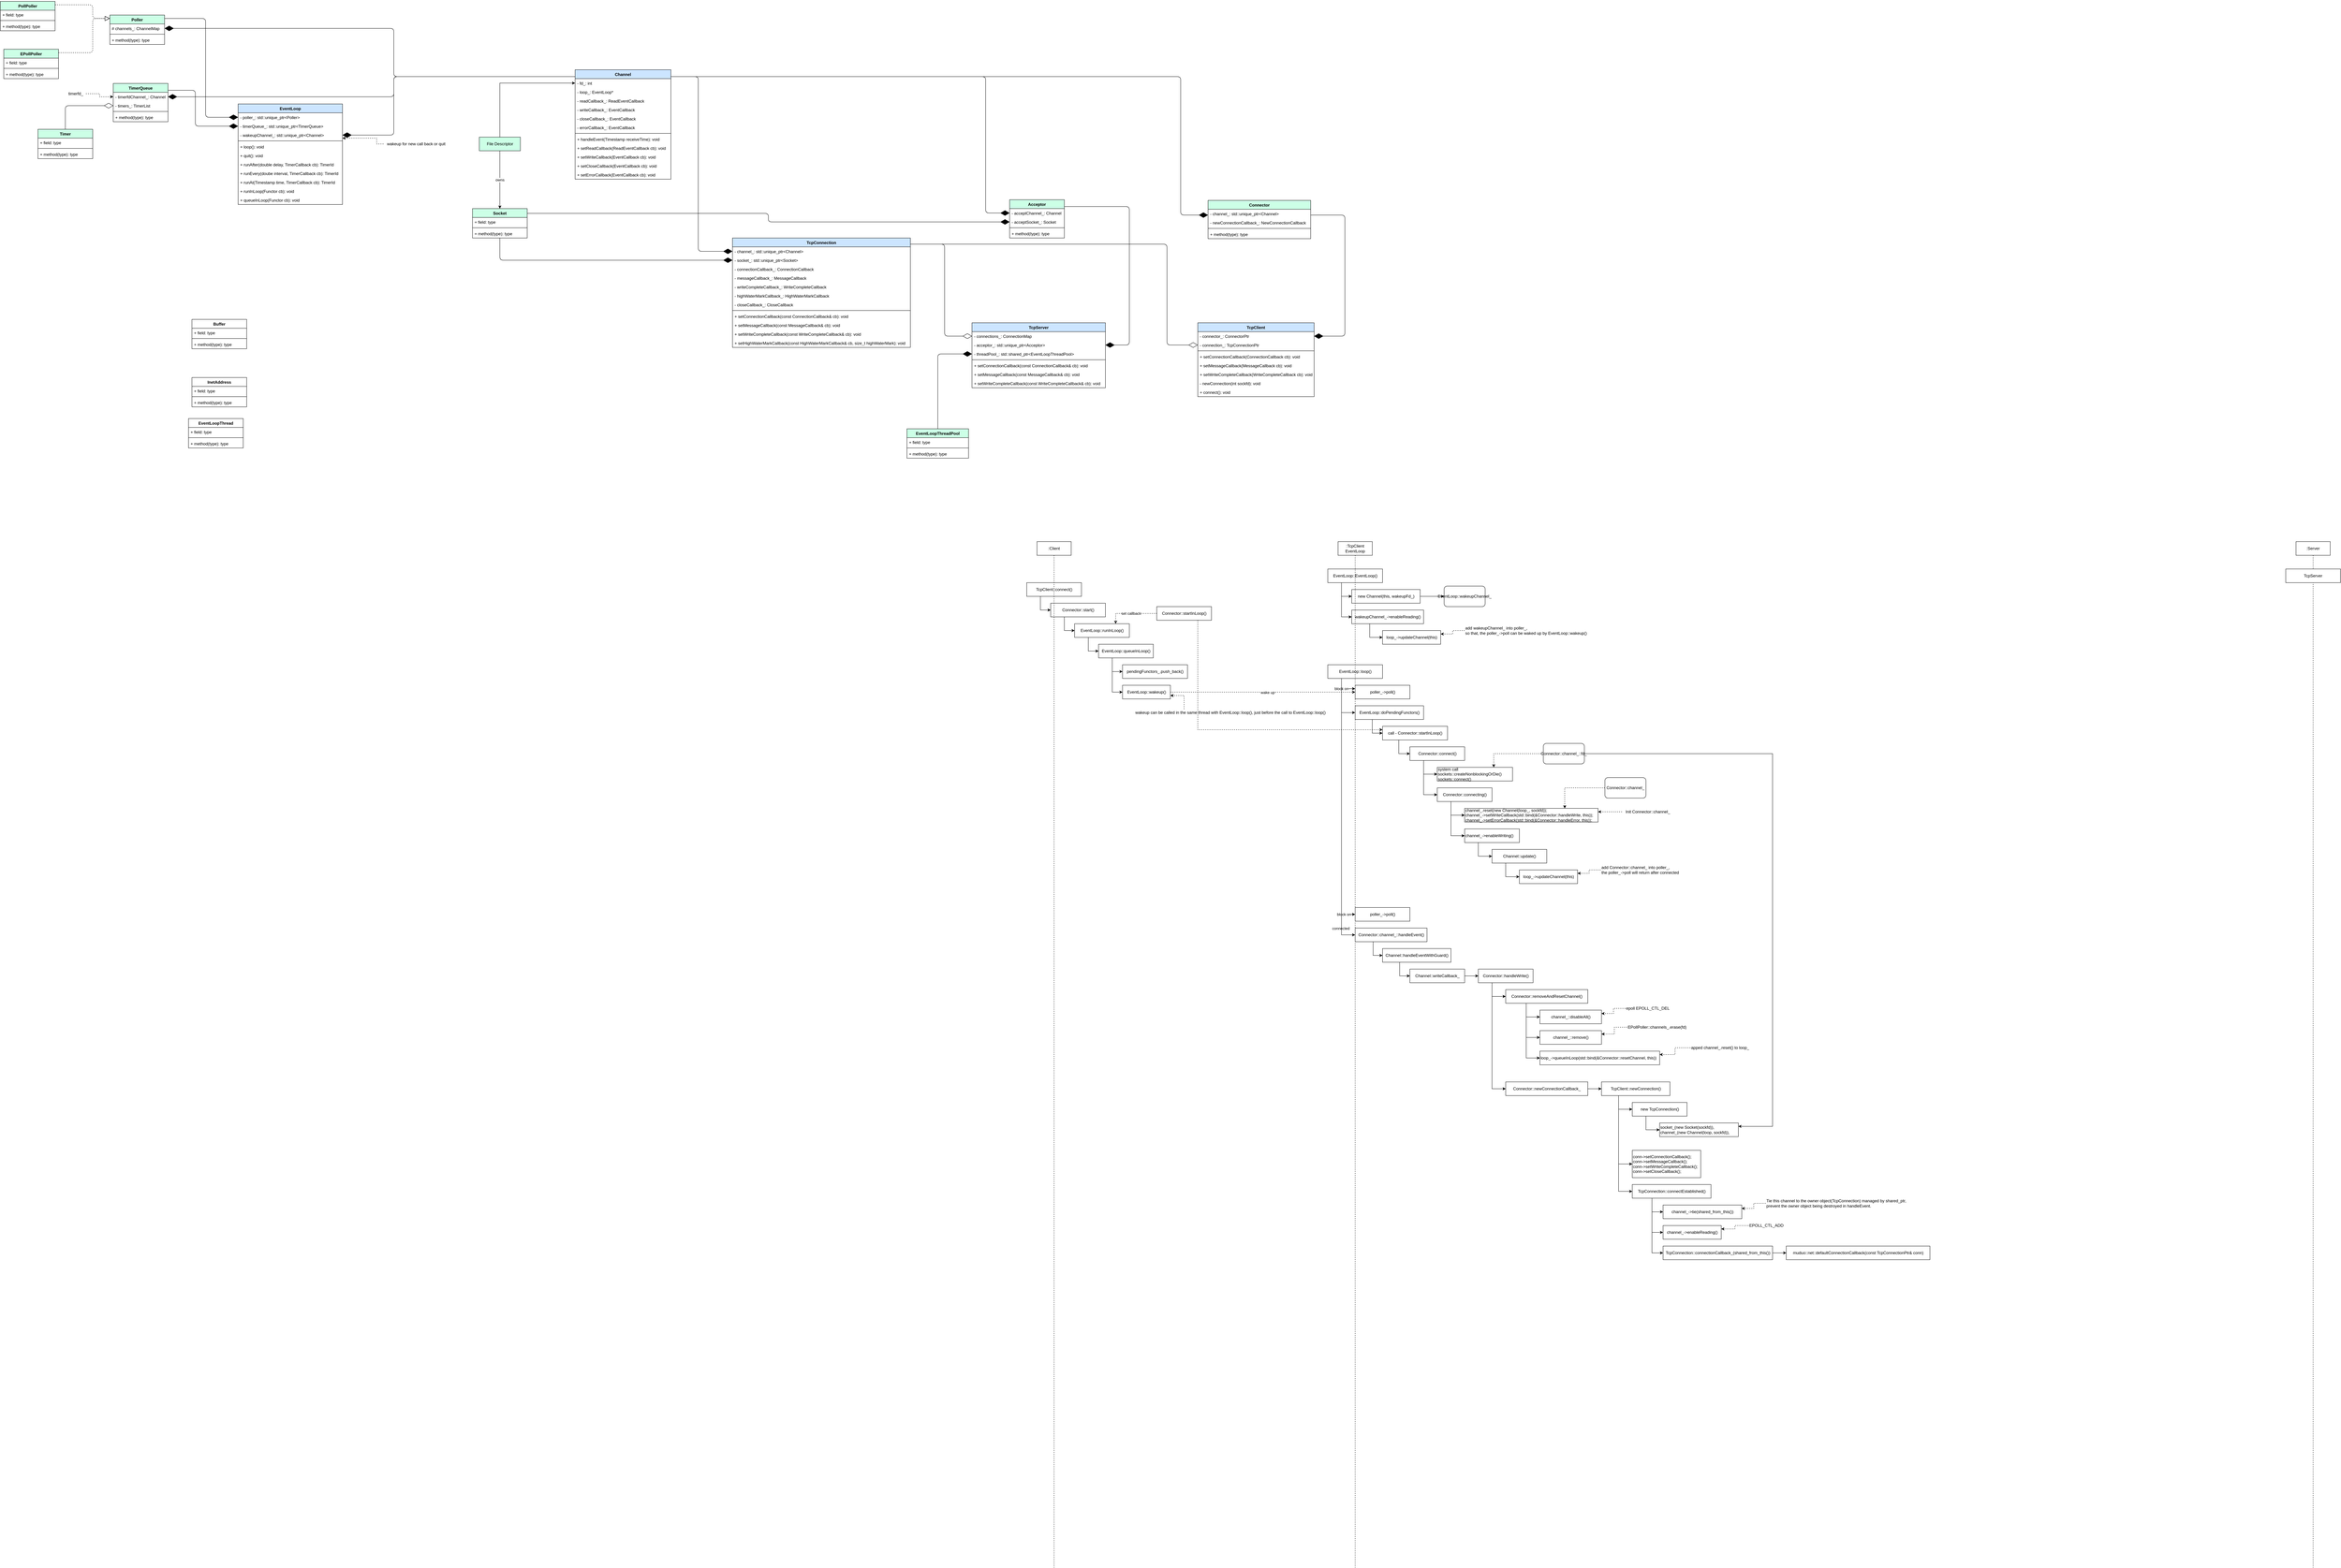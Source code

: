 <mxfile>
    <diagram id="jPKvV5iT3YLOxVD6vbvR" name="Page-1">
        <mxGraphModel dx="2867" dy="1844" grid="1" gridSize="10" guides="1" tooltips="1" connect="1" arrows="1" fold="1" page="0" pageScale="1" pageWidth="827" pageHeight="1169" math="0" shadow="0">
            <root>
                <mxCell id="0"/>
                <mxCell id="1" parent="0"/>
                <mxCell id="2" value="Buffer" style="swimlane;fontStyle=1;align=center;verticalAlign=top;childLayout=stackLayout;horizontal=1;startSize=26;horizontalStack=0;resizeParent=1;resizeParentMax=0;resizeLast=0;collapsible=1;marginBottom=0;" parent="1" vertex="1">
                    <mxGeometry x="-400" y="-50" width="160" height="86" as="geometry"/>
                </mxCell>
                <mxCell id="3" value="+ field: type" style="text;strokeColor=none;fillColor=none;align=left;verticalAlign=top;spacingLeft=4;spacingRight=4;overflow=hidden;rotatable=0;points=[[0,0.5],[1,0.5]];portConstraint=eastwest;" parent="2" vertex="1">
                    <mxGeometry y="26" width="160" height="26" as="geometry"/>
                </mxCell>
                <mxCell id="4" value="" style="line;strokeWidth=1;fillColor=none;align=left;verticalAlign=middle;spacingTop=-1;spacingLeft=3;spacingRight=3;rotatable=0;labelPosition=right;points=[];portConstraint=eastwest;" parent="2" vertex="1">
                    <mxGeometry y="52" width="160" height="8" as="geometry"/>
                </mxCell>
                <mxCell id="5" value="+ method(type): type" style="text;strokeColor=none;fillColor=none;align=left;verticalAlign=top;spacingLeft=4;spacingRight=4;overflow=hidden;rotatable=0;points=[[0,0.5],[1,0.5]];portConstraint=eastwest;" parent="2" vertex="1">
                    <mxGeometry y="60" width="160" height="26" as="geometry"/>
                </mxCell>
                <mxCell id="6" value="InetAddress" style="swimlane;fontStyle=1;align=center;verticalAlign=top;childLayout=stackLayout;horizontal=1;startSize=26;horizontalStack=0;resizeParent=1;resizeParentMax=0;resizeLast=0;collapsible=1;marginBottom=0;" parent="1" vertex="1">
                    <mxGeometry x="-400" y="120" width="160" height="86" as="geometry"/>
                </mxCell>
                <mxCell id="7" value="+ field: type" style="text;strokeColor=none;fillColor=none;align=left;verticalAlign=top;spacingLeft=4;spacingRight=4;overflow=hidden;rotatable=0;points=[[0,0.5],[1,0.5]];portConstraint=eastwest;" parent="6" vertex="1">
                    <mxGeometry y="26" width="160" height="26" as="geometry"/>
                </mxCell>
                <mxCell id="8" value="" style="line;strokeWidth=1;fillColor=none;align=left;verticalAlign=middle;spacingTop=-1;spacingLeft=3;spacingRight=3;rotatable=0;labelPosition=right;points=[];portConstraint=eastwest;" parent="6" vertex="1">
                    <mxGeometry y="52" width="160" height="8" as="geometry"/>
                </mxCell>
                <mxCell id="9" value="+ method(type): type" style="text;strokeColor=none;fillColor=none;align=left;verticalAlign=top;spacingLeft=4;spacingRight=4;overflow=hidden;rotatable=0;points=[[0,0.5],[1,0.5]];portConstraint=eastwest;" parent="6" vertex="1">
                    <mxGeometry y="60" width="160" height="26" as="geometry"/>
                </mxCell>
                <mxCell id="10" value="EventLoop" style="swimlane;fontStyle=1;align=center;verticalAlign=top;childLayout=stackLayout;horizontal=1;startSize=26;horizontalStack=0;resizeParent=1;resizeParentMax=0;resizeLast=0;collapsible=1;marginBottom=0;fillColor=#CCE5FF;" parent="1" vertex="1">
                    <mxGeometry x="-265" y="-680" width="305" height="294" as="geometry"/>
                </mxCell>
                <mxCell id="11" value="- poller_: std::unique_ptr&lt;Poller&gt;" style="text;strokeColor=none;fillColor=none;align=left;verticalAlign=top;spacingLeft=4;spacingRight=4;overflow=hidden;rotatable=0;points=[[0,0.5],[1,0.5]];portConstraint=eastwest;" parent="10" vertex="1">
                    <mxGeometry y="26" width="305" height="26" as="geometry"/>
                </mxCell>
                <mxCell id="112" value="- timerQueue_: std::unique_ptr&lt;TimerQueue&gt;" style="text;strokeColor=none;fillColor=none;align=left;verticalAlign=top;spacingLeft=4;spacingRight=4;overflow=hidden;rotatable=0;points=[[0,0.5],[1,0.5]];portConstraint=eastwest;" parent="10" vertex="1">
                    <mxGeometry y="52" width="305" height="26" as="geometry"/>
                </mxCell>
                <mxCell id="113" value="- wakeupChannel_: std::unique_ptr&lt;Channel&gt;" style="text;strokeColor=none;fillColor=none;align=left;verticalAlign=top;spacingLeft=4;spacingRight=4;overflow=hidden;rotatable=0;points=[[0,0.5],[1,0.5]];portConstraint=eastwest;" parent="10" vertex="1">
                    <mxGeometry y="78" width="305" height="26" as="geometry"/>
                </mxCell>
                <mxCell id="12" value="" style="line;strokeWidth=1;fillColor=none;align=left;verticalAlign=middle;spacingTop=-1;spacingLeft=3;spacingRight=3;rotatable=0;labelPosition=right;points=[];portConstraint=eastwest;" parent="10" vertex="1">
                    <mxGeometry y="104" width="305" height="8" as="geometry"/>
                </mxCell>
                <mxCell id="13" value="+ loop(): void" style="text;strokeColor=none;fillColor=none;align=left;verticalAlign=top;spacingLeft=4;spacingRight=4;overflow=hidden;rotatable=0;points=[[0,0.5],[1,0.5]];portConstraint=eastwest;" parent="10" vertex="1">
                    <mxGeometry y="112" width="305" height="26" as="geometry"/>
                </mxCell>
                <mxCell id="111" value="+ quit(): void" style="text;strokeColor=none;fillColor=none;align=left;verticalAlign=top;spacingLeft=4;spacingRight=4;overflow=hidden;rotatable=0;points=[[0,0.5],[1,0.5]];portConstraint=eastwest;" parent="10" vertex="1">
                    <mxGeometry y="138" width="305" height="26" as="geometry"/>
                </mxCell>
                <mxCell id="106" value="+ runAfter(double delay, TimerCallback cb): TimerId" style="text;strokeColor=none;fillColor=none;align=left;verticalAlign=top;spacingLeft=4;spacingRight=4;overflow=hidden;rotatable=0;points=[[0,0.5],[1,0.5]];portConstraint=eastwest;" parent="10" vertex="1">
                    <mxGeometry y="164" width="305" height="26" as="geometry"/>
                </mxCell>
                <mxCell id="107" value="+ runEvery(doube interval, TimerCallback cb): TimerId" style="text;strokeColor=none;fillColor=none;align=left;verticalAlign=top;spacingLeft=4;spacingRight=4;overflow=hidden;rotatable=0;points=[[0,0.5],[1,0.5]];portConstraint=eastwest;" parent="10" vertex="1">
                    <mxGeometry y="190" width="305" height="26" as="geometry"/>
                </mxCell>
                <mxCell id="108" value="+ runAt(Timestamp time, TimerCallback cb): TimerId" style="text;strokeColor=none;fillColor=none;align=left;verticalAlign=top;spacingLeft=4;spacingRight=4;overflow=hidden;rotatable=0;points=[[0,0.5],[1,0.5]];portConstraint=eastwest;" parent="10" vertex="1">
                    <mxGeometry y="216" width="305" height="26" as="geometry"/>
                </mxCell>
                <mxCell id="109" value="+ runInLoop(Functor cb): void" style="text;strokeColor=none;fillColor=none;align=left;verticalAlign=top;spacingLeft=4;spacingRight=4;overflow=hidden;rotatable=0;points=[[0,0.5],[1,0.5]];portConstraint=eastwest;" parent="10" vertex="1">
                    <mxGeometry y="242" width="305" height="26" as="geometry"/>
                </mxCell>
                <mxCell id="110" value="+ queueInLoop(Functor cb): void" style="text;strokeColor=none;fillColor=none;align=left;verticalAlign=top;spacingLeft=4;spacingRight=4;overflow=hidden;rotatable=0;points=[[0,0.5],[1,0.5]];portConstraint=eastwest;" parent="10" vertex="1">
                    <mxGeometry y="268" width="305" height="26" as="geometry"/>
                </mxCell>
                <mxCell id="14" value="EventLoopThread" style="swimlane;fontStyle=1;align=center;verticalAlign=top;childLayout=stackLayout;horizontal=1;startSize=26;horizontalStack=0;resizeParent=1;resizeParentMax=0;resizeLast=0;collapsible=1;marginBottom=0;" parent="1" vertex="1">
                    <mxGeometry x="-410" y="240" width="160" height="86" as="geometry"/>
                </mxCell>
                <mxCell id="15" value="+ field: type" style="text;strokeColor=none;fillColor=none;align=left;verticalAlign=top;spacingLeft=4;spacingRight=4;overflow=hidden;rotatable=0;points=[[0,0.5],[1,0.5]];portConstraint=eastwest;" parent="14" vertex="1">
                    <mxGeometry y="26" width="160" height="26" as="geometry"/>
                </mxCell>
                <mxCell id="16" value="" style="line;strokeWidth=1;fillColor=none;align=left;verticalAlign=middle;spacingTop=-1;spacingLeft=3;spacingRight=3;rotatable=0;labelPosition=right;points=[];portConstraint=eastwest;" parent="14" vertex="1">
                    <mxGeometry y="52" width="160" height="8" as="geometry"/>
                </mxCell>
                <mxCell id="17" value="+ method(type): type" style="text;strokeColor=none;fillColor=none;align=left;verticalAlign=top;spacingLeft=4;spacingRight=4;overflow=hidden;rotatable=0;points=[[0,0.5],[1,0.5]];portConstraint=eastwest;" parent="14" vertex="1">
                    <mxGeometry y="60" width="160" height="26" as="geometry"/>
                </mxCell>
                <mxCell id="18" value="TcpConnection" style="swimlane;fontStyle=1;align=center;verticalAlign=top;childLayout=stackLayout;horizontal=1;startSize=26;horizontalStack=0;resizeParent=1;resizeParentMax=0;resizeLast=0;collapsible=1;marginBottom=0;fillColor=#CCE5FF;" parent="1" vertex="1">
                    <mxGeometry x="1180" y="-288" width="520" height="320" as="geometry"/>
                </mxCell>
                <mxCell id="132" value="- channel_: std::unique_ptr&lt;Channel&gt;" style="text;strokeColor=none;fillColor=none;align=left;verticalAlign=top;spacingLeft=4;spacingRight=4;overflow=hidden;rotatable=0;points=[[0,0.5],[1,0.5]];portConstraint=eastwest;" parent="18" vertex="1">
                    <mxGeometry y="26" width="520" height="26" as="geometry"/>
                </mxCell>
                <mxCell id="19" value="- socket_: std::unique_ptr&lt;Socket&gt;" style="text;strokeColor=none;fillColor=none;align=left;verticalAlign=top;spacingLeft=4;spacingRight=4;overflow=hidden;rotatable=0;points=[[0,0.5],[1,0.5]];portConstraint=eastwest;" parent="18" vertex="1">
                    <mxGeometry y="52" width="520" height="26" as="geometry"/>
                </mxCell>
                <mxCell id="133" value="- connectionCallback_: ConnectionCallback" style="text;strokeColor=none;fillColor=none;align=left;verticalAlign=top;spacingLeft=4;spacingRight=4;overflow=hidden;rotatable=0;points=[[0,0.5],[1,0.5]];portConstraint=eastwest;" parent="18" vertex="1">
                    <mxGeometry y="78" width="520" height="26" as="geometry"/>
                </mxCell>
                <mxCell id="134" value="- messageCallback_: MessageCallback" style="text;strokeColor=none;fillColor=none;align=left;verticalAlign=top;spacingLeft=4;spacingRight=4;overflow=hidden;rotatable=0;points=[[0,0.5],[1,0.5]];portConstraint=eastwest;" parent="18" vertex="1">
                    <mxGeometry y="104" width="520" height="26" as="geometry"/>
                </mxCell>
                <mxCell id="135" value="- writeCompleteCallback_: WriteCompleteCallback" style="text;strokeColor=none;fillColor=none;align=left;verticalAlign=top;spacingLeft=4;spacingRight=4;overflow=hidden;rotatable=0;points=[[0,0.5],[1,0.5]];portConstraint=eastwest;" parent="18" vertex="1">
                    <mxGeometry y="130" width="520" height="26" as="geometry"/>
                </mxCell>
                <mxCell id="136" value="- highWaterMarkCallback_: HighWaterMarkCallback" style="text;strokeColor=none;fillColor=none;align=left;verticalAlign=top;spacingLeft=4;spacingRight=4;overflow=hidden;rotatable=0;points=[[0,0.5],[1,0.5]];portConstraint=eastwest;" parent="18" vertex="1">
                    <mxGeometry y="156" width="520" height="26" as="geometry"/>
                </mxCell>
                <mxCell id="137" value="- closeCallback_: CloseCallback" style="text;strokeColor=none;fillColor=none;align=left;verticalAlign=top;spacingLeft=4;spacingRight=4;overflow=hidden;rotatable=0;points=[[0,0.5],[1,0.5]];portConstraint=eastwest;" parent="18" vertex="1">
                    <mxGeometry y="182" width="520" height="26" as="geometry"/>
                </mxCell>
                <mxCell id="20" value="" style="line;strokeWidth=1;fillColor=none;align=left;verticalAlign=middle;spacingTop=-1;spacingLeft=3;spacingRight=3;rotatable=0;labelPosition=right;points=[];portConstraint=eastwest;" parent="18" vertex="1">
                    <mxGeometry y="208" width="520" height="8" as="geometry"/>
                </mxCell>
                <mxCell id="21" value="+ setConnectionCallback(const ConnectionCallback&amp; cb): void" style="text;strokeColor=none;fillColor=none;align=left;verticalAlign=top;spacingLeft=4;spacingRight=4;overflow=hidden;rotatable=0;points=[[0,0.5],[1,0.5]];portConstraint=eastwest;" parent="18" vertex="1">
                    <mxGeometry y="216" width="520" height="26" as="geometry"/>
                </mxCell>
                <mxCell id="138" value="+ setMessageCallback(const MessageCallback&amp; cb): void" style="text;strokeColor=none;fillColor=none;align=left;verticalAlign=top;spacingLeft=4;spacingRight=4;overflow=hidden;rotatable=0;points=[[0,0.5],[1,0.5]];portConstraint=eastwest;" parent="18" vertex="1">
                    <mxGeometry y="242" width="520" height="26" as="geometry"/>
                </mxCell>
                <mxCell id="139" value="+ setWriteCompleteCallback(const WriteCompleteCallback&amp; cb): void" style="text;strokeColor=none;fillColor=none;align=left;verticalAlign=top;spacingLeft=4;spacingRight=4;overflow=hidden;rotatable=0;points=[[0,0.5],[1,0.5]];portConstraint=eastwest;" parent="18" vertex="1">
                    <mxGeometry y="268" width="520" height="26" as="geometry"/>
                </mxCell>
                <mxCell id="140" value="+ setHighWaterMarkCallback(const HighWaterMarkCallback&amp; cb, size_t highWaterMark): void" style="text;strokeColor=none;fillColor=none;align=left;verticalAlign=top;spacingLeft=4;spacingRight=4;overflow=hidden;rotatable=0;points=[[0,0.5],[1,0.5]];portConstraint=eastwest;" parent="18" vertex="1">
                    <mxGeometry y="294" width="520" height="26" as="geometry"/>
                </mxCell>
                <mxCell id="22" value="TcpClient" style="swimlane;fontStyle=1;align=center;verticalAlign=top;childLayout=stackLayout;horizontal=1;startSize=26;horizontalStack=0;resizeParent=1;resizeParentMax=0;resizeLast=0;collapsible=1;marginBottom=0;fillColor=#CCE5FF;" parent="1" vertex="1">
                    <mxGeometry x="2540" y="-40" width="340" height="216" as="geometry"/>
                </mxCell>
                <mxCell id="23" value="- connector_: ConnectorPtr" style="text;strokeColor=none;fillColor=none;align=left;verticalAlign=top;spacingLeft=4;spacingRight=4;overflow=hidden;rotatable=0;points=[[0,0.5],[1,0.5]];portConstraint=eastwest;" parent="22" vertex="1">
                    <mxGeometry y="26" width="340" height="26" as="geometry"/>
                </mxCell>
                <mxCell id="146" value="- connection_: TcpConnectionPtr" style="text;strokeColor=none;fillColor=none;align=left;verticalAlign=top;spacingLeft=4;spacingRight=4;overflow=hidden;rotatable=0;points=[[0,0.5],[1,0.5]];portConstraint=eastwest;" parent="22" vertex="1">
                    <mxGeometry y="52" width="340" height="26" as="geometry"/>
                </mxCell>
                <mxCell id="24" value="" style="line;strokeWidth=1;fillColor=none;align=left;verticalAlign=middle;spacingTop=-1;spacingLeft=3;spacingRight=3;rotatable=0;labelPosition=right;points=[];portConstraint=eastwest;" parent="22" vertex="1">
                    <mxGeometry y="78" width="340" height="8" as="geometry"/>
                </mxCell>
                <mxCell id="25" value="+ setConnectionCallback(ConnectionCallback cb): void" style="text;strokeColor=none;fillColor=none;align=left;verticalAlign=top;spacingLeft=4;spacingRight=4;overflow=hidden;rotatable=0;points=[[0,0.5],[1,0.5]];portConstraint=eastwest;" parent="22" vertex="1">
                    <mxGeometry y="86" width="340" height="26" as="geometry"/>
                </mxCell>
                <mxCell id="148" value="+ setMessageCallback(MessageCallback cb): void" style="text;strokeColor=none;fillColor=none;align=left;verticalAlign=top;spacingLeft=4;spacingRight=4;overflow=hidden;rotatable=0;points=[[0,0.5],[1,0.5]];portConstraint=eastwest;" parent="22" vertex="1">
                    <mxGeometry y="112" width="340" height="26" as="geometry"/>
                </mxCell>
                <mxCell id="149" value="+ setWriteCompleteCallback(WriteCompleteCallback cb): void" style="text;strokeColor=none;fillColor=none;align=left;verticalAlign=top;spacingLeft=4;spacingRight=4;overflow=hidden;rotatable=0;points=[[0,0.5],[1,0.5]];portConstraint=eastwest;" parent="22" vertex="1">
                    <mxGeometry y="138" width="340" height="26" as="geometry"/>
                </mxCell>
                <mxCell id="154" value="- newConnection(int sockfd): void" style="text;strokeColor=none;fillColor=none;align=left;verticalAlign=top;spacingLeft=4;spacingRight=4;overflow=hidden;rotatable=0;points=[[0,0.5],[1,0.5]];portConstraint=eastwest;" parent="22" vertex="1">
                    <mxGeometry y="164" width="340" height="26" as="geometry"/>
                </mxCell>
                <mxCell id="162" value="+ connect(): void" style="text;strokeColor=none;fillColor=none;align=left;verticalAlign=top;spacingLeft=4;spacingRight=4;overflow=hidden;rotatable=0;points=[[0,0.5],[1,0.5]];portConstraint=eastwest;" parent="22" vertex="1">
                    <mxGeometry y="190" width="340" height="26" as="geometry"/>
                </mxCell>
                <mxCell id="26" value="TcpServer" style="swimlane;fontStyle=1;align=center;verticalAlign=top;childLayout=stackLayout;horizontal=1;startSize=26;horizontalStack=0;resizeParent=1;resizeParentMax=0;resizeLast=0;collapsible=1;marginBottom=0;fillColor=#CCE5FF;" parent="1" vertex="1">
                    <mxGeometry x="1880" y="-40" width="390" height="190" as="geometry"/>
                </mxCell>
                <mxCell id="27" value="- connections_: ConnectionMap" style="text;strokeColor=none;fillColor=none;align=left;verticalAlign=top;spacingLeft=4;spacingRight=4;overflow=hidden;rotatable=0;points=[[0,0.5],[1,0.5]];portConstraint=eastwest;" parent="26" vertex="1">
                    <mxGeometry y="26" width="390" height="26" as="geometry"/>
                </mxCell>
                <mxCell id="144" value="- acceptor_: std::unique_ptr&lt;Acceptor&gt;" style="text;strokeColor=none;fillColor=none;align=left;verticalAlign=top;spacingLeft=4;spacingRight=4;overflow=hidden;rotatable=0;points=[[0,0.5],[1,0.5]];portConstraint=eastwest;" parent="26" vertex="1">
                    <mxGeometry y="52" width="390" height="26" as="geometry"/>
                </mxCell>
                <mxCell id="158" value="- threadPool_: std::shared_ptr&lt;EventLoopThreadPool&gt;" style="text;strokeColor=none;fillColor=none;align=left;verticalAlign=top;spacingLeft=4;spacingRight=4;overflow=hidden;rotatable=0;points=[[0,0.5],[1,0.5]];portConstraint=eastwest;" parent="26" vertex="1">
                    <mxGeometry y="78" width="390" height="26" as="geometry"/>
                </mxCell>
                <mxCell id="28" value="" style="line;strokeWidth=1;fillColor=none;align=left;verticalAlign=middle;spacingTop=-1;spacingLeft=3;spacingRight=3;rotatable=0;labelPosition=right;points=[];portConstraint=eastwest;" parent="26" vertex="1">
                    <mxGeometry y="104" width="390" height="8" as="geometry"/>
                </mxCell>
                <mxCell id="29" value="+ setConnectionCallback(const ConnectionCallback&amp; cb): void" style="text;strokeColor=none;fillColor=none;align=left;verticalAlign=top;spacingLeft=4;spacingRight=4;overflow=hidden;rotatable=0;points=[[0,0.5],[1,0.5]];portConstraint=eastwest;" parent="26" vertex="1">
                    <mxGeometry y="112" width="390" height="26" as="geometry"/>
                </mxCell>
                <mxCell id="141" value="+ setMessageCallback(const MessageCallback&amp; cb): void" style="text;strokeColor=none;fillColor=none;align=left;verticalAlign=top;spacingLeft=4;spacingRight=4;overflow=hidden;rotatable=0;points=[[0,0.5],[1,0.5]];portConstraint=eastwest;" parent="26" vertex="1">
                    <mxGeometry y="138" width="390" height="26" as="geometry"/>
                </mxCell>
                <mxCell id="142" value="+ setWriteCompleteCallback(const WriteCompleteCallback&amp; cb): void" style="text;strokeColor=none;fillColor=none;align=left;verticalAlign=top;spacingLeft=4;spacingRight=4;overflow=hidden;rotatable=0;points=[[0,0.5],[1,0.5]];portConstraint=eastwest;" parent="26" vertex="1">
                    <mxGeometry y="164" width="390" height="26" as="geometry"/>
                </mxCell>
                <mxCell id="30" value="Channel" style="swimlane;fontStyle=1;align=center;verticalAlign=top;childLayout=stackLayout;horizontal=1;startSize=26;horizontalStack=0;resizeParent=1;resizeParentMax=0;resizeLast=0;collapsible=1;marginBottom=0;fillColor=#CCE5FF;" parent="1" vertex="1">
                    <mxGeometry x="720" y="-780" width="280" height="320" as="geometry"/>
                </mxCell>
                <mxCell id="31" value="- fd_: int" style="text;strokeColor=none;fillColor=none;align=left;verticalAlign=top;spacingLeft=4;spacingRight=4;overflow=hidden;rotatable=0;points=[[0,0.5],[1,0.5]];portConstraint=eastwest;" parent="30" vertex="1">
                    <mxGeometry y="26" width="280" height="26" as="geometry"/>
                </mxCell>
                <mxCell id="114" value="- loop_: EventLoop*" style="text;strokeColor=none;fillColor=none;align=left;verticalAlign=top;spacingLeft=4;spacingRight=4;overflow=hidden;rotatable=0;points=[[0,0.5],[1,0.5]];portConstraint=eastwest;" parent="30" vertex="1">
                    <mxGeometry y="52" width="280" height="26" as="geometry"/>
                </mxCell>
                <mxCell id="115" value="- readCallback_: ReadEventCallback" style="text;strokeColor=none;fillColor=none;align=left;verticalAlign=top;spacingLeft=4;spacingRight=4;overflow=hidden;rotatable=0;points=[[0,0.5],[1,0.5]];portConstraint=eastwest;" parent="30" vertex="1">
                    <mxGeometry y="78" width="280" height="26" as="geometry"/>
                </mxCell>
                <mxCell id="116" value="- writeCallback_: EventCallback" style="text;strokeColor=none;fillColor=none;align=left;verticalAlign=top;spacingLeft=4;spacingRight=4;overflow=hidden;rotatable=0;points=[[0,0.5],[1,0.5]];portConstraint=eastwest;" parent="30" vertex="1">
                    <mxGeometry y="104" width="280" height="26" as="geometry"/>
                </mxCell>
                <mxCell id="117" value="- closeCallback_: EventCallback" style="text;strokeColor=none;fillColor=none;align=left;verticalAlign=top;spacingLeft=4;spacingRight=4;overflow=hidden;rotatable=0;points=[[0,0.5],[1,0.5]];portConstraint=eastwest;" parent="30" vertex="1">
                    <mxGeometry y="130" width="280" height="26" as="geometry"/>
                </mxCell>
                <mxCell id="118" value="- errorCallback_: EventCallback" style="text;strokeColor=none;fillColor=none;align=left;verticalAlign=top;spacingLeft=4;spacingRight=4;overflow=hidden;rotatable=0;points=[[0,0.5],[1,0.5]];portConstraint=eastwest;" parent="30" vertex="1">
                    <mxGeometry y="156" width="280" height="26" as="geometry"/>
                </mxCell>
                <mxCell id="32" value="" style="line;strokeWidth=1;fillColor=none;align=left;verticalAlign=middle;spacingTop=-1;spacingLeft=3;spacingRight=3;rotatable=0;labelPosition=right;points=[];portConstraint=eastwest;" parent="30" vertex="1">
                    <mxGeometry y="182" width="280" height="8" as="geometry"/>
                </mxCell>
                <mxCell id="126" value="+ handleEvent(Timestamp receiveTime): void" style="text;strokeColor=none;fillColor=none;align=left;verticalAlign=top;spacingLeft=4;spacingRight=4;overflow=hidden;rotatable=0;points=[[0,0.5],[1,0.5]];portConstraint=eastwest;" parent="30" vertex="1">
                    <mxGeometry y="190" width="280" height="26" as="geometry"/>
                </mxCell>
                <mxCell id="33" value="+ setReadCallback(ReadEventCallback cb): void" style="text;strokeColor=none;fillColor=none;align=left;verticalAlign=top;spacingLeft=4;spacingRight=4;overflow=hidden;rotatable=0;points=[[0,0.5],[1,0.5]];portConstraint=eastwest;" parent="30" vertex="1">
                    <mxGeometry y="216" width="280" height="26" as="geometry"/>
                </mxCell>
                <mxCell id="119" value="+ setWriteCallback(EventCallback cb): void" style="text;strokeColor=none;fillColor=none;align=left;verticalAlign=top;spacingLeft=4;spacingRight=4;overflow=hidden;rotatable=0;points=[[0,0.5],[1,0.5]];portConstraint=eastwest;" parent="30" vertex="1">
                    <mxGeometry y="242" width="280" height="26" as="geometry"/>
                </mxCell>
                <mxCell id="120" value="+ setCloseCallback(EventCallback cb): void" style="text;strokeColor=none;fillColor=none;align=left;verticalAlign=top;spacingLeft=4;spacingRight=4;overflow=hidden;rotatable=0;points=[[0,0.5],[1,0.5]];portConstraint=eastwest;" parent="30" vertex="1">
                    <mxGeometry y="268" width="280" height="26" as="geometry"/>
                </mxCell>
                <mxCell id="121" value="+ setErrorCallback(EventCallback cb): void" style="text;strokeColor=none;fillColor=none;align=left;verticalAlign=top;spacingLeft=4;spacingRight=4;overflow=hidden;rotatable=0;points=[[0,0.5],[1,0.5]];portConstraint=eastwest;" parent="30" vertex="1">
                    <mxGeometry y="294" width="280" height="26" as="geometry"/>
                </mxCell>
                <mxCell id="34" value="Acceptor" style="swimlane;fontStyle=1;align=center;verticalAlign=top;childLayout=stackLayout;horizontal=1;startSize=26;horizontalStack=0;resizeParent=1;resizeParentMax=0;resizeLast=0;collapsible=1;marginBottom=0;fillColor=#CCFFE6;" parent="1" vertex="1">
                    <mxGeometry x="1990" y="-400" width="160" height="112" as="geometry"/>
                </mxCell>
                <mxCell id="35" value="- acceptChannel_: Channel" style="text;strokeColor=none;fillColor=none;align=left;verticalAlign=top;spacingLeft=4;spacingRight=4;overflow=hidden;rotatable=0;points=[[0,0.5],[1,0.5]];portConstraint=eastwest;" parent="34" vertex="1">
                    <mxGeometry y="26" width="160" height="26" as="geometry"/>
                </mxCell>
                <mxCell id="145" value="- acceptSocket_: Socket" style="text;strokeColor=none;fillColor=none;align=left;verticalAlign=top;spacingLeft=4;spacingRight=4;overflow=hidden;rotatable=0;points=[[0,0.5],[1,0.5]];portConstraint=eastwest;" parent="34" vertex="1">
                    <mxGeometry y="52" width="160" height="26" as="geometry"/>
                </mxCell>
                <mxCell id="36" value="" style="line;strokeWidth=1;fillColor=none;align=left;verticalAlign=middle;spacingTop=-1;spacingLeft=3;spacingRight=3;rotatable=0;labelPosition=right;points=[];portConstraint=eastwest;" parent="34" vertex="1">
                    <mxGeometry y="78" width="160" height="8" as="geometry"/>
                </mxCell>
                <mxCell id="37" value="+ method(type): type" style="text;strokeColor=none;fillColor=none;align=left;verticalAlign=top;spacingLeft=4;spacingRight=4;overflow=hidden;rotatable=0;points=[[0,0.5],[1,0.5]];portConstraint=eastwest;" parent="34" vertex="1">
                    <mxGeometry y="86" width="160" height="26" as="geometry"/>
                </mxCell>
                <mxCell id="38" value="Connector" style="swimlane;fontStyle=1;align=center;verticalAlign=top;childLayout=stackLayout;horizontal=1;startSize=26;horizontalStack=0;resizeParent=1;resizeParentMax=0;resizeLast=0;collapsible=1;marginBottom=0;fillColor=#CCFFE6;" parent="1" vertex="1">
                    <mxGeometry x="2570" y="-398" width="300" height="112" as="geometry"/>
                </mxCell>
                <mxCell id="39" value="- channel_: std::unique_ptr&lt;Channel&gt;" style="text;strokeColor=none;fillColor=none;align=left;verticalAlign=top;spacingLeft=4;spacingRight=4;overflow=hidden;rotatable=0;points=[[0,0.5],[1,0.5]];portConstraint=eastwest;" parent="38" vertex="1">
                    <mxGeometry y="26" width="300" height="26" as="geometry"/>
                </mxCell>
                <mxCell id="150" value="- newConnectionCallback_: NewConnectionCallback" style="text;strokeColor=none;fillColor=none;align=left;verticalAlign=top;spacingLeft=4;spacingRight=4;overflow=hidden;rotatable=0;points=[[0,0.5],[1,0.5]];portConstraint=eastwest;" parent="38" vertex="1">
                    <mxGeometry y="52" width="300" height="26" as="geometry"/>
                </mxCell>
                <mxCell id="40" value="" style="line;strokeWidth=1;fillColor=none;align=left;verticalAlign=middle;spacingTop=-1;spacingLeft=3;spacingRight=3;rotatable=0;labelPosition=right;points=[];portConstraint=eastwest;" parent="38" vertex="1">
                    <mxGeometry y="78" width="300" height="8" as="geometry"/>
                </mxCell>
                <mxCell id="41" value="+ method(type): type" style="text;strokeColor=none;fillColor=none;align=left;verticalAlign=top;spacingLeft=4;spacingRight=4;overflow=hidden;rotatable=0;points=[[0,0.5],[1,0.5]];portConstraint=eastwest;" parent="38" vertex="1">
                    <mxGeometry y="86" width="300" height="26" as="geometry"/>
                </mxCell>
                <mxCell id="46" value="TimerQueue" style="swimlane;fontStyle=1;align=center;verticalAlign=top;childLayout=stackLayout;horizontal=1;startSize=26;horizontalStack=0;resizeParent=1;resizeParentMax=0;resizeLast=0;collapsible=1;marginBottom=0;fillColor=#CCFFE6;" parent="1" vertex="1">
                    <mxGeometry x="-630" y="-740" width="160" height="112" as="geometry"/>
                </mxCell>
                <mxCell id="47" value="- timerfdChannel_: Channel" style="text;strokeColor=none;fillColor=none;align=left;verticalAlign=top;spacingLeft=4;spacingRight=4;overflow=hidden;rotatable=0;points=[[0,0.5],[1,0.5]];portConstraint=eastwest;" parent="46" vertex="1">
                    <mxGeometry y="26" width="160" height="26" as="geometry"/>
                </mxCell>
                <mxCell id="156" value="- timers_: TimerList" style="text;strokeColor=none;fillColor=none;align=left;verticalAlign=top;spacingLeft=4;spacingRight=4;overflow=hidden;rotatable=0;points=[[0,0.5],[1,0.5]];portConstraint=eastwest;" parent="46" vertex="1">
                    <mxGeometry y="52" width="160" height="26" as="geometry"/>
                </mxCell>
                <mxCell id="48" value="" style="line;strokeWidth=1;fillColor=none;align=left;verticalAlign=middle;spacingTop=-1;spacingLeft=3;spacingRight=3;rotatable=0;labelPosition=right;points=[];portConstraint=eastwest;" parent="46" vertex="1">
                    <mxGeometry y="78" width="160" height="8" as="geometry"/>
                </mxCell>
                <mxCell id="49" value="+ method(type): type" style="text;strokeColor=none;fillColor=none;align=left;verticalAlign=top;spacingLeft=4;spacingRight=4;overflow=hidden;rotatable=0;points=[[0,0.5],[1,0.5]];portConstraint=eastwest;" parent="46" vertex="1">
                    <mxGeometry y="86" width="160" height="26" as="geometry"/>
                </mxCell>
                <mxCell id="52" value="" style="endArrow=diamondThin;endFill=1;endSize=24;html=1;edgeStyle=orthogonalEdgeStyle;" parent="1" source="30" target="35" edge="1">
                    <mxGeometry width="160" relative="1" as="geometry">
                        <mxPoint x="-50" y="540" as="sourcePoint"/>
                        <mxPoint x="1960" y="-390" as="targetPoint"/>
                        <Array as="points">
                            <mxPoint x="1920" y="-760"/>
                            <mxPoint x="1920" y="-361"/>
                        </Array>
                    </mxGeometry>
                </mxCell>
                <mxCell id="53" value="" style="endArrow=diamondThin;endFill=1;endSize=24;html=1;edgeStyle=orthogonalEdgeStyle;entryX=0;entryY=0.5;entryDx=0;entryDy=0;" parent="1" source="30" target="132" edge="1">
                    <mxGeometry width="160" relative="1" as="geometry">
                        <mxPoint x="-30" y="410" as="sourcePoint"/>
                        <mxPoint x="1190" y="-460" as="targetPoint"/>
                        <Array as="points">
                            <mxPoint x="1080" y="-760"/>
                            <mxPoint x="1080" y="-249"/>
                        </Array>
                    </mxGeometry>
                </mxCell>
                <mxCell id="54" value="" style="endArrow=diamondThin;endFill=1;endSize=24;html=1;edgeStyle=orthogonalEdgeStyle;" parent="1" source="30" target="47" edge="1">
                    <mxGeometry width="160" relative="1" as="geometry">
                        <mxPoint x="-20" y="420" as="sourcePoint"/>
                        <mxPoint x="140" y="420" as="targetPoint"/>
                        <Array as="points">
                            <mxPoint x="190" y="-760"/>
                            <mxPoint x="190" y="-701"/>
                        </Array>
                    </mxGeometry>
                </mxCell>
                <mxCell id="55" value="" style="endArrow=diamondThin;endFill=1;endSize=24;html=1;entryX=1;entryY=0.5;entryDx=0;entryDy=0;fillColor=#CCE5FF;edgeStyle=orthogonalEdgeStyle;" parent="1" source="30" target="113" edge="1">
                    <mxGeometry width="160" relative="1" as="geometry">
                        <mxPoint x="-10" y="430" as="sourcePoint"/>
                        <mxPoint x="150" y="430" as="targetPoint"/>
                        <Array as="points">
                            <mxPoint x="190" y="-760"/>
                            <mxPoint x="190" y="-589"/>
                        </Array>
                    </mxGeometry>
                </mxCell>
                <mxCell id="56" value="" style="endArrow=diamondThin;endFill=1;endSize=24;html=1;edgeStyle=orthogonalEdgeStyle;" parent="1" source="30" target="39" edge="1">
                    <mxGeometry width="160" relative="1" as="geometry">
                        <mxPoint y="440" as="sourcePoint"/>
                        <mxPoint x="160" y="440" as="targetPoint"/>
                        <Array as="points">
                            <mxPoint x="2490" y="-760"/>
                            <mxPoint x="2490" y="-355"/>
                        </Array>
                    </mxGeometry>
                </mxCell>
                <mxCell id="57" value="Socket" style="swimlane;fontStyle=1;align=center;verticalAlign=top;childLayout=stackLayout;horizontal=1;startSize=26;horizontalStack=0;resizeParent=1;resizeParentMax=0;resizeLast=0;collapsible=1;marginBottom=0;fillColor=#CCFFE6;" parent="1" vertex="1">
                    <mxGeometry x="420" y="-374" width="160" height="86" as="geometry"/>
                </mxCell>
                <mxCell id="58" value="+ field: type" style="text;strokeColor=none;fillColor=none;align=left;verticalAlign=top;spacingLeft=4;spacingRight=4;overflow=hidden;rotatable=0;points=[[0,0.5],[1,0.5]];portConstraint=eastwest;" parent="57" vertex="1">
                    <mxGeometry y="26" width="160" height="26" as="geometry"/>
                </mxCell>
                <mxCell id="59" value="" style="line;strokeWidth=1;fillColor=none;align=left;verticalAlign=middle;spacingTop=-1;spacingLeft=3;spacingRight=3;rotatable=0;labelPosition=right;points=[];portConstraint=eastwest;" parent="57" vertex="1">
                    <mxGeometry y="52" width="160" height="8" as="geometry"/>
                </mxCell>
                <mxCell id="60" value="+ method(type): type" style="text;strokeColor=none;fillColor=none;align=left;verticalAlign=top;spacingLeft=4;spacingRight=4;overflow=hidden;rotatable=0;points=[[0,0.5],[1,0.5]];portConstraint=eastwest;" parent="57" vertex="1">
                    <mxGeometry y="60" width="160" height="26" as="geometry"/>
                </mxCell>
                <mxCell id="61" value="" style="endArrow=diamondThin;endFill=1;endSize=24;html=1;edgeStyle=orthogonalEdgeStyle;" parent="1" source="68" target="11" edge="1">
                    <mxGeometry width="160" relative="1" as="geometry">
                        <mxPoint x="-45" y="150" as="sourcePoint"/>
                        <mxPoint x="115" y="150" as="targetPoint"/>
                        <Array as="points">
                            <mxPoint x="-360" y="-930"/>
                            <mxPoint x="-360" y="-641"/>
                        </Array>
                    </mxGeometry>
                </mxCell>
                <mxCell id="62" value="" style="endArrow=diamondThin;endFill=1;endSize=24;html=1;edgeStyle=orthogonalEdgeStyle;" parent="1" source="57" target="145" edge="1">
                    <mxGeometry width="160" relative="1" as="geometry">
                        <mxPoint x="-20" y="420" as="sourcePoint"/>
                        <mxPoint x="140" y="420" as="targetPoint"/>
                        <Array as="points">
                            <mxPoint x="1285" y="-360"/>
                            <mxPoint x="1285" y="-335"/>
                        </Array>
                    </mxGeometry>
                </mxCell>
                <mxCell id="63" value="" style="endArrow=diamondThin;endFill=1;endSize=24;html=1;edgeStyle=orthogonalEdgeStyle;" parent="1" source="57" target="19" edge="1">
                    <mxGeometry width="160" relative="1" as="geometry">
                        <mxPoint x="390" y="740" as="sourcePoint"/>
                        <mxPoint x="150" y="430" as="targetPoint"/>
                    </mxGeometry>
                </mxCell>
                <mxCell id="68" value="Poller" style="swimlane;fontStyle=1;align=center;verticalAlign=top;childLayout=stackLayout;horizontal=1;startSize=26;horizontalStack=0;resizeParent=1;resizeParentMax=0;resizeLast=0;collapsible=1;marginBottom=0;fillColor=#CCFFE6;" parent="1" vertex="1">
                    <mxGeometry x="-640" y="-940" width="160" height="86" as="geometry"/>
                </mxCell>
                <mxCell id="69" value="# channels_: ChannelMap" style="text;strokeColor=none;fillColor=none;align=left;verticalAlign=top;spacingLeft=4;spacingRight=4;overflow=hidden;rotatable=0;points=[[0,0.5],[1,0.5]];portConstraint=eastwest;" parent="68" vertex="1">
                    <mxGeometry y="26" width="160" height="26" as="geometry"/>
                </mxCell>
                <mxCell id="70" value="" style="line;strokeWidth=1;fillColor=none;align=left;verticalAlign=middle;spacingTop=-1;spacingLeft=3;spacingRight=3;rotatable=0;labelPosition=right;points=[];portConstraint=eastwest;" parent="68" vertex="1">
                    <mxGeometry y="52" width="160" height="8" as="geometry"/>
                </mxCell>
                <mxCell id="71" value="+ method(type): type" style="text;strokeColor=none;fillColor=none;align=left;verticalAlign=top;spacingLeft=4;spacingRight=4;overflow=hidden;rotatable=0;points=[[0,0.5],[1,0.5]];portConstraint=eastwest;" parent="68" vertex="1">
                    <mxGeometry y="60" width="160" height="26" as="geometry"/>
                </mxCell>
                <mxCell id="72" value="PollPoller" style="swimlane;fontStyle=1;align=center;verticalAlign=top;childLayout=stackLayout;horizontal=1;startSize=26;horizontalStack=0;resizeParent=1;resizeParentMax=0;resizeLast=0;collapsible=1;marginBottom=0;fillColor=#CCFFE6;" parent="1" vertex="1">
                    <mxGeometry x="-960" y="-980" width="160" height="86" as="geometry"/>
                </mxCell>
                <mxCell id="73" value="+ field: type" style="text;strokeColor=none;fillColor=none;align=left;verticalAlign=top;spacingLeft=4;spacingRight=4;overflow=hidden;rotatable=0;points=[[0,0.5],[1,0.5]];portConstraint=eastwest;" parent="72" vertex="1">
                    <mxGeometry y="26" width="160" height="26" as="geometry"/>
                </mxCell>
                <mxCell id="74" value="" style="line;strokeWidth=1;fillColor=none;align=left;verticalAlign=middle;spacingTop=-1;spacingLeft=3;spacingRight=3;rotatable=0;labelPosition=right;points=[];portConstraint=eastwest;" parent="72" vertex="1">
                    <mxGeometry y="52" width="160" height="8" as="geometry"/>
                </mxCell>
                <mxCell id="75" value="+ method(type): type" style="text;strokeColor=none;fillColor=none;align=left;verticalAlign=top;spacingLeft=4;spacingRight=4;overflow=hidden;rotatable=0;points=[[0,0.5],[1,0.5]];portConstraint=eastwest;" parent="72" vertex="1">
                    <mxGeometry y="60" width="160" height="26" as="geometry"/>
                </mxCell>
                <mxCell id="76" value="EPollPoller" style="swimlane;fontStyle=1;align=center;verticalAlign=top;childLayout=stackLayout;horizontal=1;startSize=26;horizontalStack=0;resizeParent=1;resizeParentMax=0;resizeLast=0;collapsible=1;marginBottom=0;fillColor=#CCFFE6;" parent="1" vertex="1">
                    <mxGeometry x="-950" y="-840" width="160" height="86" as="geometry"/>
                </mxCell>
                <mxCell id="77" value="+ field: type" style="text;strokeColor=none;fillColor=none;align=left;verticalAlign=top;spacingLeft=4;spacingRight=4;overflow=hidden;rotatable=0;points=[[0,0.5],[1,0.5]];portConstraint=eastwest;" parent="76" vertex="1">
                    <mxGeometry y="26" width="160" height="26" as="geometry"/>
                </mxCell>
                <mxCell id="78" value="" style="line;strokeWidth=1;fillColor=none;align=left;verticalAlign=middle;spacingTop=-1;spacingLeft=3;spacingRight=3;rotatable=0;labelPosition=right;points=[];portConstraint=eastwest;" parent="76" vertex="1">
                    <mxGeometry y="52" width="160" height="8" as="geometry"/>
                </mxCell>
                <mxCell id="79" value="+ method(type): type" style="text;strokeColor=none;fillColor=none;align=left;verticalAlign=top;spacingLeft=4;spacingRight=4;overflow=hidden;rotatable=0;points=[[0,0.5],[1,0.5]];portConstraint=eastwest;" parent="76" vertex="1">
                    <mxGeometry y="60" width="160" height="26" as="geometry"/>
                </mxCell>
                <mxCell id="80" value="" style="endArrow=block;dashed=1;endFill=0;endSize=12;html=1;edgeStyle=orthogonalEdgeStyle;" parent="1" source="72" target="68" edge="1">
                    <mxGeometry width="160" relative="1" as="geometry">
                        <mxPoint x="-330" y="-390" as="sourcePoint"/>
                        <mxPoint x="-170" y="-390" as="targetPoint"/>
                        <Array as="points">
                            <mxPoint x="-690" y="-970"/>
                            <mxPoint x="-690" y="-930"/>
                        </Array>
                    </mxGeometry>
                </mxCell>
                <mxCell id="81" value="" style="endArrow=block;dashed=1;endFill=0;endSize=12;html=1;edgeStyle=orthogonalEdgeStyle;" parent="1" source="76" target="68" edge="1">
                    <mxGeometry width="160" relative="1" as="geometry">
                        <mxPoint x="-220" y="-340" as="sourcePoint"/>
                        <mxPoint x="-90" y="-414" as="targetPoint"/>
                        <Array as="points">
                            <mxPoint x="-690" y="-830"/>
                            <mxPoint x="-690" y="-930"/>
                        </Array>
                    </mxGeometry>
                </mxCell>
                <mxCell id="83" value="" style="endArrow=diamondThin;endFill=1;endSize=24;html=1;edgeStyle=orthogonalEdgeStyle;" parent="1" source="102" target="158" edge="1">
                    <mxGeometry width="160" relative="1" as="geometry">
                        <mxPoint x="-30" y="410" as="sourcePoint"/>
                        <mxPoint x="130" y="410" as="targetPoint"/>
                    </mxGeometry>
                </mxCell>
                <mxCell id="84" value="" style="endArrow=diamondThin;endFill=1;endSize=24;html=1;edgeStyle=orthogonalEdgeStyle;" parent="1" source="46" target="112" edge="1">
                    <mxGeometry width="160" relative="1" as="geometry">
                        <mxPoint x="-20" y="430" as="sourcePoint"/>
                        <mxPoint x="140" y="430" as="targetPoint"/>
                        <Array as="points">
                            <mxPoint x="-390" y="-720"/>
                            <mxPoint x="-390" y="-615"/>
                        </Array>
                    </mxGeometry>
                </mxCell>
                <mxCell id="85" value="" style="endArrow=diamondThin;endFill=1;endSize=24;html=1;entryX=1;entryY=0.5;entryDx=0;entryDy=0;edgeStyle=orthogonalEdgeStyle;" parent="1" source="34" target="144" edge="1">
                    <mxGeometry width="160" relative="1" as="geometry">
                        <mxPoint x="-10" y="430" as="sourcePoint"/>
                        <mxPoint x="150" y="430" as="targetPoint"/>
                        <Array as="points">
                            <mxPoint x="2340" y="-380"/>
                            <mxPoint x="2340" y="25"/>
                        </Array>
                    </mxGeometry>
                </mxCell>
                <mxCell id="86" value="" style="endArrow=diamondThin;endFill=1;endSize=24;html=1;entryX=1;entryY=0.5;entryDx=0;entryDy=0;edgeStyle=orthogonalEdgeStyle;" parent="1" source="38" target="23" edge="1">
                    <mxGeometry width="160" relative="1" as="geometry">
                        <mxPoint x="210" y="440" as="sourcePoint"/>
                        <mxPoint x="370" y="440" as="targetPoint"/>
                        <Array as="points">
                            <mxPoint x="2970" y="-355"/>
                            <mxPoint x="2970" y="-1"/>
                        </Array>
                    </mxGeometry>
                </mxCell>
                <mxCell id="87" value="Timer" style="swimlane;fontStyle=1;align=center;verticalAlign=top;childLayout=stackLayout;horizontal=1;startSize=26;horizontalStack=0;resizeParent=1;resizeParentMax=0;resizeLast=0;collapsible=1;marginBottom=0;fillColor=#CCFFE6;" parent="1" vertex="1">
                    <mxGeometry x="-850" y="-606" width="160" height="86" as="geometry"/>
                </mxCell>
                <mxCell id="88" value="+ field: type" style="text;strokeColor=none;fillColor=none;align=left;verticalAlign=top;spacingLeft=4;spacingRight=4;overflow=hidden;rotatable=0;points=[[0,0.5],[1,0.5]];portConstraint=eastwest;" parent="87" vertex="1">
                    <mxGeometry y="26" width="160" height="26" as="geometry"/>
                </mxCell>
                <mxCell id="89" value="" style="line;strokeWidth=1;fillColor=none;align=left;verticalAlign=middle;spacingTop=-1;spacingLeft=3;spacingRight=3;rotatable=0;labelPosition=right;points=[];portConstraint=eastwest;" parent="87" vertex="1">
                    <mxGeometry y="52" width="160" height="8" as="geometry"/>
                </mxCell>
                <mxCell id="90" value="+ method(type): type" style="text;strokeColor=none;fillColor=none;align=left;verticalAlign=top;spacingLeft=4;spacingRight=4;overflow=hidden;rotatable=0;points=[[0,0.5],[1,0.5]];portConstraint=eastwest;" parent="87" vertex="1">
                    <mxGeometry y="60" width="160" height="26" as="geometry"/>
                </mxCell>
                <mxCell id="91" value="" style="endArrow=diamondThin;endFill=0;endSize=24;html=1;entryX=0;entryY=0.5;entryDx=0;entryDy=0;edgeStyle=orthogonalEdgeStyle;" parent="1" source="87" target="156" edge="1">
                    <mxGeometry width="160" relative="1" as="geometry">
                        <mxPoint x="180" y="920" as="sourcePoint"/>
                        <mxPoint x="340" y="920" as="targetPoint"/>
                    </mxGeometry>
                </mxCell>
                <mxCell id="102" value="EventLoopThreadPool" style="swimlane;fontStyle=1;align=center;verticalAlign=top;childLayout=stackLayout;horizontal=1;startSize=26;horizontalStack=0;resizeParent=1;resizeParentMax=0;resizeLast=0;collapsible=1;marginBottom=0;fillColor=#CCFFE6;" parent="1" vertex="1">
                    <mxGeometry x="1690" y="270" width="180" height="86" as="geometry"/>
                </mxCell>
                <mxCell id="103" value="+ field: type" style="text;strokeColor=none;fillColor=none;align=left;verticalAlign=top;spacingLeft=4;spacingRight=4;overflow=hidden;rotatable=0;points=[[0,0.5],[1,0.5]];portConstraint=eastwest;" parent="102" vertex="1">
                    <mxGeometry y="26" width="180" height="26" as="geometry"/>
                </mxCell>
                <mxCell id="104" value="" style="line;strokeWidth=1;fillColor=none;align=left;verticalAlign=middle;spacingTop=-1;spacingLeft=3;spacingRight=3;rotatable=0;labelPosition=right;points=[];portConstraint=eastwest;" parent="102" vertex="1">
                    <mxGeometry y="52" width="180" height="8" as="geometry"/>
                </mxCell>
                <mxCell id="105" value="+ method(type): type" style="text;strokeColor=none;fillColor=none;align=left;verticalAlign=top;spacingLeft=4;spacingRight=4;overflow=hidden;rotatable=0;points=[[0,0.5],[1,0.5]];portConstraint=eastwest;" parent="102" vertex="1">
                    <mxGeometry y="60" width="180" height="26" as="geometry"/>
                </mxCell>
                <mxCell id="122" value="" style="endArrow=diamondThin;endFill=1;endSize=24;html=1;fillColor=#CCE5FF;edgeStyle=orthogonalEdgeStyle;" parent="1" source="30" target="69" edge="1">
                    <mxGeometry width="160" relative="1" as="geometry">
                        <mxPoint x="130" y="-960" as="sourcePoint"/>
                        <mxPoint x="-150" y="-779" as="targetPoint"/>
                        <Array as="points">
                            <mxPoint x="190" y="-760"/>
                            <mxPoint x="190" y="-901"/>
                        </Array>
                    </mxGeometry>
                </mxCell>
                <mxCell id="124" style="edgeStyle=orthogonalEdgeStyle;rounded=0;orthogonalLoop=1;jettySize=auto;html=1;fillColor=#CCE5FF;dashed=1" parent="1" source="123" target="113" edge="1">
                    <mxGeometry relative="1" as="geometry">
                        <Array as="points">
                            <mxPoint x="140" y="-580"/>
                        </Array>
                    </mxGeometry>
                </mxCell>
                <mxCell id="123" value="wakeup for new call back or quit" style="text;html=1;align=center;verticalAlign=middle;resizable=0;points=[];autosize=1;strokeColor=none;" parent="1" vertex="1">
                    <mxGeometry x="160" y="-573" width="190" height="20" as="geometry"/>
                </mxCell>
                <mxCell id="130" value="owns" style="edgeStyle=orthogonalEdgeStyle;rounded=0;orthogonalLoop=1;jettySize=auto;html=1;entryX=0.5;entryY=0;entryDx=0;entryDy=0;fillColor=#CCE5FF;" parent="1" source="127" target="57" edge="1">
                    <mxGeometry relative="1" as="geometry">
                        <Array as="points">
                            <mxPoint x="500" y="-570"/>
                            <mxPoint x="500" y="-570"/>
                        </Array>
                    </mxGeometry>
                </mxCell>
                <mxCell id="131" style="edgeStyle=orthogonalEdgeStyle;rounded=0;orthogonalLoop=1;jettySize=auto;html=1;fillColor=#CCE5FF;" parent="1" source="127" target="31" edge="1">
                    <mxGeometry relative="1" as="geometry">
                        <Array as="points">
                            <mxPoint x="500" y="-741"/>
                        </Array>
                    </mxGeometry>
                </mxCell>
                <mxCell id="127" value="File Descriptor" style="html=1;strokeColor=#000000;fillColor=#CCFFE6;" parent="1" vertex="1">
                    <mxGeometry x="440" y="-583" width="120" height="40" as="geometry"/>
                </mxCell>
                <mxCell id="143" value="" style="endArrow=diamondThin;endFill=0;endSize=24;html=1;fillColor=#CCE5FF;entryX=0;entryY=0.5;entryDx=0;entryDy=0;edgeStyle=orthogonalEdgeStyle;" parent="1" source="18" target="27" edge="1">
                    <mxGeometry width="160" relative="1" as="geometry">
                        <mxPoint x="1470" y="20" as="sourcePoint"/>
                        <mxPoint x="1630" y="20" as="targetPoint"/>
                        <Array as="points">
                            <mxPoint x="1800" y="-270"/>
                            <mxPoint x="1800" y="-1"/>
                        </Array>
                    </mxGeometry>
                </mxCell>
                <mxCell id="147" value="" style="endArrow=diamondThin;endFill=0;endSize=24;html=1;fillColor=#CCE5FF;edgeStyle=orthogonalEdgeStyle;entryX=0;entryY=0.5;entryDx=0;entryDy=0;" parent="1" source="18" target="146" edge="1">
                    <mxGeometry width="160" relative="1" as="geometry">
                        <mxPoint x="1710" y="-260" as="sourcePoint"/>
                        <mxPoint x="2460" y="9" as="targetPoint"/>
                        <Array as="points">
                            <mxPoint x="2450" y="-270"/>
                            <mxPoint x="2450" y="25"/>
                        </Array>
                    </mxGeometry>
                </mxCell>
                <mxCell id="163" value=":Client" style="shape=umlLifeline;perimeter=lifelinePerimeter;whiteSpace=wrap;html=1;container=1;collapsible=0;recursiveResize=0;outlineConnect=0;strokeColor=#000000;fillColor=none;" parent="1" vertex="1">
                    <mxGeometry x="2070" y="600" width="100" height="3000" as="geometry"/>
                </mxCell>
                <mxCell id="164" value=":TcpClient&lt;br&gt;EventLoop" style="shape=umlLifeline;perimeter=lifelinePerimeter;whiteSpace=wrap;html=1;container=1;collapsible=0;recursiveResize=0;outlineConnect=0;strokeColor=#000000;fillColor=none;" parent="1" vertex="1">
                    <mxGeometry x="2950" y="600" width="100" height="3000" as="geometry"/>
                </mxCell>
                <mxCell id="173" style="edgeStyle=orthogonalEdgeStyle;rounded=0;orthogonalLoop=1;jettySize=auto;html=1;exitX=0.25;exitY=1;exitDx=0;exitDy=0;entryX=0;entryY=0.5;entryDx=0;entryDy=0;fillColor=#CCE5FF;" parent="1" source="165" target="172" edge="1">
                    <mxGeometry relative="1" as="geometry"/>
                </mxCell>
                <mxCell id="165" value="TcpClient::connect()" style="html=1;strokeColor=#000000;fillColor=none;" parent="1" vertex="1">
                    <mxGeometry x="2040" y="720" width="160" height="40" as="geometry"/>
                </mxCell>
                <mxCell id="175" style="edgeStyle=orthogonalEdgeStyle;rounded=0;orthogonalLoop=1;jettySize=auto;html=1;exitX=0.25;exitY=1;exitDx=0;exitDy=0;entryX=0;entryY=0.5;entryDx=0;entryDy=0;fillColor=#CCE5FF;" parent="1" source="172" target="174" edge="1">
                    <mxGeometry relative="1" as="geometry"/>
                </mxCell>
                <mxCell id="172" value="Connector::start()" style="html=1;strokeColor=#000000;fillColor=none;" parent="1" vertex="1">
                    <mxGeometry x="2110" y="780" width="160" height="40" as="geometry"/>
                </mxCell>
                <mxCell id="177" style="edgeStyle=orthogonalEdgeStyle;rounded=0;orthogonalLoop=1;jettySize=auto;html=1;exitX=0.25;exitY=1;exitDx=0;exitDy=0;entryX=0;entryY=0.5;entryDx=0;entryDy=0;fillColor=#CCE5FF;" parent="1" source="174" target="176" edge="1">
                    <mxGeometry relative="1" as="geometry"/>
                </mxCell>
                <mxCell id="174" value="EventLoop::runInLoop()" style="html=1;strokeColor=#000000;fillColor=none;" parent="1" vertex="1">
                    <mxGeometry x="2180" y="840" width="160" height="40" as="geometry"/>
                </mxCell>
                <mxCell id="180" style="edgeStyle=orthogonalEdgeStyle;rounded=0;orthogonalLoop=1;jettySize=auto;html=1;exitX=0.25;exitY=1;exitDx=0;exitDy=0;entryX=0;entryY=0.5;entryDx=0;entryDy=0;fillColor=#CCE5FF;" parent="1" source="176" target="178" edge="1">
                    <mxGeometry relative="1" as="geometry"/>
                </mxCell>
                <mxCell id="183" style="edgeStyle=orthogonalEdgeStyle;rounded=0;orthogonalLoop=1;jettySize=auto;html=1;exitX=0.25;exitY=1;exitDx=0;exitDy=0;entryX=0;entryY=0.5;entryDx=0;entryDy=0;fillColor=#CCE5FF;" parent="1" source="176" target="181" edge="1">
                    <mxGeometry relative="1" as="geometry"/>
                </mxCell>
                <mxCell id="176" value="EventLoop::queueInLoop()" style="html=1;strokeColor=#000000;fillColor=none;" parent="1" vertex="1">
                    <mxGeometry x="2250" y="900" width="160" height="40" as="geometry"/>
                </mxCell>
                <mxCell id="178" value="pendingFunctors_.push_back()" style="html=1;strokeColor=#000000;fillColor=none;" parent="1" vertex="1">
                    <mxGeometry x="2320" y="960" width="190" height="40" as="geometry"/>
                </mxCell>
                <mxCell id="206" style="edgeStyle=orthogonalEdgeStyle;rounded=0;orthogonalLoop=1;jettySize=auto;html=1;entryX=0;entryY=0.5;entryDx=0;entryDy=0;fillColor=#CCE5FF;dashed=1" parent="1" source="181" target="203" edge="1">
                    <mxGeometry relative="1" as="geometry"/>
                </mxCell>
                <mxCell id="207" value="wake up" style="edgeLabel;html=1;align=center;verticalAlign=middle;resizable=0;points=[];" parent="206" vertex="1" connectable="0">
                    <mxGeometry x="0.052" y="-1" relative="1" as="geometry">
                        <mxPoint as="offset"/>
                    </mxGeometry>
                </mxCell>
                <mxCell id="181" value="EventLoop::wakeup()" style="html=1;strokeColor=#000000;fillColor=none;" parent="1" vertex="1">
                    <mxGeometry x="2320" y="1020" width="140" height="40" as="geometry"/>
                </mxCell>
                <mxCell id="186" value="set callback" style="edgeStyle=orthogonalEdgeStyle;rounded=0;orthogonalLoop=1;jettySize=auto;html=1;entryX=0.75;entryY=0;entryDx=0;entryDy=0;fillColor=#CCE5FF;dashed=1" parent="1" source="184" target="174" edge="1">
                    <mxGeometry relative="1" as="geometry"/>
                </mxCell>
                <mxCell id="184" value="&lt;div&gt;Connector::startInLoop()&lt;/div&gt;" style="html=1;strokeColor=#000000;fillColor=none;" parent="1" vertex="1">
                    <mxGeometry x="2420" y="790" width="160" height="40" as="geometry"/>
                </mxCell>
                <mxCell id="192" style="edgeStyle=orthogonalEdgeStyle;rounded=0;orthogonalLoop=1;jettySize=auto;html=1;exitX=0.25;exitY=1;exitDx=0;exitDy=0;entryX=0;entryY=0.5;entryDx=0;entryDy=0;fillColor=#CCE5FF;" parent="1" source="187" target="190" edge="1">
                    <mxGeometry relative="1" as="geometry"/>
                </mxCell>
                <mxCell id="246" style="edgeStyle=orthogonalEdgeStyle;rounded=0;orthogonalLoop=1;jettySize=auto;html=1;exitX=0.25;exitY=1;exitDx=0;exitDy=0;entryX=0;entryY=0.5;entryDx=0;entryDy=0;" parent="1" source="187" target="193" edge="1">
                    <mxGeometry relative="1" as="geometry"/>
                </mxCell>
                <mxCell id="187" value="&lt;div&gt;EventLoop::EventLoop()&lt;/div&gt;" style="html=1;strokeColor=#000000;fillColor=none;" parent="1" vertex="1">
                    <mxGeometry x="2920" y="680" width="160" height="40" as="geometry"/>
                </mxCell>
                <mxCell id="322" style="edgeStyle=orthogonalEdgeStyle;rounded=0;orthogonalLoop=1;jettySize=auto;html=1;" edge="1" parent="1" source="190" target="247">
                    <mxGeometry relative="1" as="geometry"/>
                </mxCell>
                <mxCell id="190" value="&lt;div&gt;new Channel(this, wakeupFd_)&lt;/div&gt;" style="html=1;strokeColor=#000000;fillColor=none;" parent="1" vertex="1">
                    <mxGeometry x="2990" y="740" width="200" height="40" as="geometry"/>
                </mxCell>
                <mxCell id="198" style="edgeStyle=orthogonalEdgeStyle;rounded=0;orthogonalLoop=1;jettySize=auto;html=1;exitX=0.25;exitY=1;exitDx=0;exitDy=0;entryX=0;entryY=0.5;entryDx=0;entryDy=0;fillColor=#CCE5FF;" parent="1" source="193" target="196" edge="1">
                    <mxGeometry relative="1" as="geometry"/>
                </mxCell>
                <mxCell id="193" value="&lt;div&gt;wakeupChannel_-&amp;gt;enableReading()&lt;/div&gt;" style="html=1;strokeColor=#000000;fillColor=none;" parent="1" vertex="1">
                    <mxGeometry x="2990" y="800" width="210" height="40" as="geometry"/>
                </mxCell>
                <mxCell id="196" value="&lt;div&gt;loop_-&amp;gt;updateChannel(this)&lt;/div&gt;" style="html=1;strokeColor=#000000;fillColor=none;" parent="1" vertex="1">
                    <mxGeometry x="3080" y="860" width="170" height="40" as="geometry"/>
                </mxCell>
                <mxCell id="200" style="edgeStyle=orthogonalEdgeStyle;rounded=0;orthogonalLoop=1;jettySize=auto;html=1;fillColor=#CCE5FF;dashed=1;entryX=1;entryY=0.25;entryDx=0;entryDy=0;" parent="1" source="199" target="196" edge="1">
                    <mxGeometry relative="1" as="geometry"/>
                </mxCell>
                <mxCell id="199" value="add wakeupChannel_ into poller_,&lt;br&gt;so that, the poller_-&amp;gt;poll can be waked up by EventLoop::wakeup()" style="text;html=1;align=center;verticalAlign=middle;resizable=0;points=[];autosize=1;strokeColor=none;align=left" parent="1" vertex="1">
                    <mxGeometry x="3320" y="845" width="370" height="30" as="geometry"/>
                </mxCell>
                <mxCell id="205" value="block on" style="edgeStyle=orthogonalEdgeStyle;rounded=0;orthogonalLoop=1;jettySize=auto;html=1;exitX=0.25;exitY=1;exitDx=0;exitDy=0;entryX=0;entryY=0.25;entryDx=0;entryDy=0;fillColor=#CCE5FF;" parent="1" source="201" target="203" edge="1">
                    <mxGeometry x="-0.143" relative="1" as="geometry">
                        <mxPoint as="offset"/>
                    </mxGeometry>
                </mxCell>
                <mxCell id="210" style="edgeStyle=orthogonalEdgeStyle;rounded=0;orthogonalLoop=1;jettySize=auto;html=1;exitX=0.25;exitY=1;exitDx=0;exitDy=0;entryX=0;entryY=0.5;entryDx=0;entryDy=0;fillColor=#CCE5FF;" parent="1" source="201" target="208" edge="1">
                    <mxGeometry relative="1" as="geometry"/>
                </mxCell>
                <mxCell id="252" style="edgeStyle=orthogonalEdgeStyle;rounded=0;orthogonalLoop=1;jettySize=auto;html=1;exitX=0.25;exitY=1;exitDx=0;exitDy=0;entryX=0;entryY=0.5;entryDx=0;entryDy=0;" parent="1" source="201" target="251" edge="1">
                    <mxGeometry relative="1" as="geometry"/>
                </mxCell>
                <mxCell id="253" value="connected" style="edgeLabel;html=1;align=center;verticalAlign=middle;resizable=0;points=[];" parent="252" vertex="1" connectable="0">
                    <mxGeometry x="0.735" y="-2" relative="1" as="geometry">
                        <mxPoint y="97" as="offset"/>
                    </mxGeometry>
                </mxCell>
                <mxCell id="259" value="block on" style="edgeLabel;html=1;align=center;verticalAlign=middle;resizable=0;points=[];" parent="252" vertex="1" connectable="0">
                    <mxGeometry x="0.909" relative="1" as="geometry">
                        <mxPoint as="offset"/>
                    </mxGeometry>
                </mxCell>
                <mxCell id="258" style="edgeStyle=orthogonalEdgeStyle;rounded=0;orthogonalLoop=1;jettySize=auto;html=1;exitX=0.25;exitY=1;exitDx=0;exitDy=0;entryX=0;entryY=0.5;entryDx=0;entryDy=0;" parent="1" source="201" target="256" edge="1">
                    <mxGeometry relative="1" as="geometry"/>
                </mxCell>
                <mxCell id="201" value="&lt;div&gt;EventLoop::loop()&lt;/div&gt;" style="html=1;strokeColor=#000000;fillColor=none;" parent="1" vertex="1">
                    <mxGeometry x="2920" y="960" width="160" height="40" as="geometry"/>
                </mxCell>
                <mxCell id="203" value="&lt;div&gt;poller_-&amp;gt;poll()&lt;/div&gt;" style="html=1;strokeColor=#000000;fillColor=none;" parent="1" vertex="1">
                    <mxGeometry x="3000" y="1020" width="160" height="40" as="geometry"/>
                </mxCell>
                <mxCell id="212" style="edgeStyle=orthogonalEdgeStyle;rounded=0;orthogonalLoop=1;jettySize=auto;html=1;exitX=0.25;exitY=1;exitDx=0;exitDy=0;entryX=0;entryY=0.5;entryDx=0;entryDy=0;fillColor=#CCE5FF;" parent="1" source="208" target="211" edge="1">
                    <mxGeometry relative="1" as="geometry"/>
                </mxCell>
                <mxCell id="208" value="&lt;div&gt;EventLoop::doPendingFunctors()&lt;/div&gt;" style="html=1;strokeColor=#000000;fillColor=none;" parent="1" vertex="1">
                    <mxGeometry x="3000" y="1080" width="200" height="40" as="geometry"/>
                </mxCell>
                <mxCell id="214" style="edgeStyle=orthogonalEdgeStyle;rounded=0;orthogonalLoop=1;jettySize=auto;html=1;entryX=0;entryY=0.25;entryDx=0;entryDy=0;fillColor=#CCE5FF;exitX=0.75;exitY=1;exitDx=0;exitDy=0;dashed=1" parent="1" source="184" target="211" edge="1">
                    <mxGeometry relative="1" as="geometry">
                        <Array as="points">
                            <mxPoint x="2540" y="1150"/>
                        </Array>
                    </mxGeometry>
                </mxCell>
                <mxCell id="217" style="edgeStyle=orthogonalEdgeStyle;rounded=0;orthogonalLoop=1;jettySize=auto;html=1;exitX=0.25;exitY=1;exitDx=0;exitDy=0;entryX=0;entryY=0.5;entryDx=0;entryDy=0;fillColor=#CCE5FF;" parent="1" source="211" target="215" edge="1">
                    <mxGeometry relative="1" as="geometry"/>
                </mxCell>
                <mxCell id="211" value="&lt;div&gt;call - Connector::startInLoop()&lt;/div&gt;" style="html=1;strokeColor=#000000;fillColor=none;" parent="1" vertex="1">
                    <mxGeometry x="3080" y="1140" width="190" height="40" as="geometry"/>
                </mxCell>
                <mxCell id="220" style="edgeStyle=orthogonalEdgeStyle;rounded=0;orthogonalLoop=1;jettySize=auto;html=1;exitX=0.25;exitY=1;exitDx=0;exitDy=0;entryX=0;entryY=0.5;entryDx=0;entryDy=0;" parent="1" source="215" target="218" edge="1">
                    <mxGeometry relative="1" as="geometry"/>
                </mxCell>
                <mxCell id="223" style="edgeStyle=orthogonalEdgeStyle;rounded=0;orthogonalLoop=1;jettySize=auto;html=1;exitX=0.25;exitY=1;exitDx=0;exitDy=0;entryX=0;entryY=0.5;entryDx=0;entryDy=0;" parent="1" source="215" target="221" edge="1">
                    <mxGeometry relative="1" as="geometry"/>
                </mxCell>
                <mxCell id="215" value="&lt;div&gt;Connector::connect()&lt;/div&gt;" style="html=1;strokeColor=#000000;fillColor=none;" parent="1" vertex="1">
                    <mxGeometry x="3160" y="1200" width="160" height="40" as="geometry"/>
                </mxCell>
                <mxCell id="218" value="&lt;div&gt;system call&lt;/div&gt;&lt;div&gt;sockets::createNonblockingOrDie()&lt;/div&gt;&lt;div&gt;sockets::connect()&lt;/div&gt;" style="html=1;strokeColor=#000000;fillColor=none;align=left" parent="1" vertex="1">
                    <mxGeometry x="3240" y="1260" width="220" height="40" as="geometry"/>
                </mxCell>
                <mxCell id="228" style="edgeStyle=orthogonalEdgeStyle;rounded=0;orthogonalLoop=1;jettySize=auto;html=1;exitX=0.25;exitY=1;exitDx=0;exitDy=0;entryX=0;entryY=0.5;entryDx=0;entryDy=0;" parent="1" source="221" target="226" edge="1">
                    <mxGeometry relative="1" as="geometry"/>
                </mxCell>
                <mxCell id="237" style="edgeStyle=orthogonalEdgeStyle;rounded=0;orthogonalLoop=1;jettySize=auto;html=1;exitX=0.25;exitY=1;exitDx=0;exitDy=0;entryX=0;entryY=0.5;entryDx=0;entryDy=0;" parent="1" source="221" target="235" edge="1">
                    <mxGeometry relative="1" as="geometry"/>
                </mxCell>
                <mxCell id="221" value="&lt;div&gt;Connector::connecting()&lt;/div&gt;" style="html=1;strokeColor=#000000;fillColor=none;" parent="1" vertex="1">
                    <mxGeometry x="3240" y="1320" width="160" height="40" as="geometry"/>
                </mxCell>
                <mxCell id="226" value="&lt;div&gt;&lt;div&gt;channel_.reset(new Channel(loop_, sockfd));&lt;/div&gt;&lt;div&gt;channel_-&amp;gt;setWriteCallback(std::bind(&amp;amp;Connector::handleWrite, this));&lt;/div&gt;&lt;div&gt;channel_-&amp;gt;setErrorCallback(std::bind(&amp;amp;Connector::handleError, this));&lt;/div&gt;&lt;/div&gt;" style="html=1;strokeColor=#000000;fillColor=none;align=left" parent="1" vertex="1">
                    <mxGeometry x="3320" y="1380" width="390" height="40" as="geometry"/>
                </mxCell>
                <mxCell id="230" style="edgeStyle=orthogonalEdgeStyle;rounded=0;orthogonalLoop=1;jettySize=auto;html=1;entryX=1;entryY=0.75;entryDx=0;entryDy=0;dashed=1" parent="1" source="229" target="181" edge="1">
                    <mxGeometry relative="1" as="geometry">
                        <Array as="points">
                            <mxPoint x="2500" y="1050"/>
                        </Array>
                    </mxGeometry>
                </mxCell>
                <mxCell id="229" value="wakeup can be called in the same thread with EventLoop::loop(), just before the call to EventLoop::loop()" style="text;html=1;align=center;verticalAlign=middle;resizable=0;points=[];autosize=1;strokeColor=none;" parent="1" vertex="1">
                    <mxGeometry x="2350" y="1090" width="570" height="20" as="geometry"/>
                </mxCell>
                <mxCell id="233" style="edgeStyle=orthogonalEdgeStyle;rounded=0;orthogonalLoop=1;jettySize=auto;html=1;entryX=1;entryY=0.25;entryDx=0;entryDy=0;dashed=1" parent="1" source="232" target="226" edge="1">
                    <mxGeometry relative="1" as="geometry"/>
                </mxCell>
                <mxCell id="232" value="Init Connector::channel_" style="text;html=1;align=center;verticalAlign=middle;resizable=0;points=[];autosize=1;strokeColor=none;" parent="1" vertex="1">
                    <mxGeometry x="3780" y="1380" width="150" height="20" as="geometry"/>
                </mxCell>
                <mxCell id="240" style="edgeStyle=orthogonalEdgeStyle;rounded=0;orthogonalLoop=1;jettySize=auto;html=1;exitX=0.25;exitY=1;exitDx=0;exitDy=0;entryX=0;entryY=0.5;entryDx=0;entryDy=0;" parent="1" source="235" target="238" edge="1">
                    <mxGeometry relative="1" as="geometry"/>
                </mxCell>
                <mxCell id="235" value="channel_-&amp;gt;enableWriting()" style="html=1;strokeColor=#000000;fillColor=none;align=left" parent="1" vertex="1">
                    <mxGeometry x="3320" y="1440" width="160" height="40" as="geometry"/>
                </mxCell>
                <mxCell id="245" style="edgeStyle=orthogonalEdgeStyle;rounded=0;orthogonalLoop=1;jettySize=auto;html=1;exitX=0.25;exitY=1;exitDx=0;exitDy=0;entryX=0;entryY=0.5;entryDx=0;entryDy=0;" parent="1" source="238" target="242" edge="1">
                    <mxGeometry relative="1" as="geometry"/>
                </mxCell>
                <mxCell id="238" value="&lt;div&gt;Channel::update()&lt;/div&gt;" style="html=1;strokeColor=#000000;fillColor=none;" parent="1" vertex="1">
                    <mxGeometry x="3400" y="1500" width="160" height="40" as="geometry"/>
                </mxCell>
                <mxCell id="242" value="&lt;div&gt;loop_-&amp;gt;updateChannel(this)&lt;/div&gt;" style="html=1;strokeColor=#000000;fillColor=none;" parent="1" vertex="1">
                    <mxGeometry x="3480" y="1560" width="170" height="40" as="geometry"/>
                </mxCell>
                <mxCell id="243" style="edgeStyle=orthogonalEdgeStyle;rounded=0;orthogonalLoop=1;jettySize=auto;html=1;fillColor=#CCE5FF;dashed=1;entryX=1;entryY=0.25;entryDx=0;entryDy=0;" parent="1" source="244" target="242" edge="1">
                    <mxGeometry relative="1" as="geometry"/>
                </mxCell>
                <mxCell id="244" value="add Connector::channel_ into poller_,&lt;br&gt;the poller_-&amp;gt;poll will return after connected" style="text;html=1;align=center;verticalAlign=middle;resizable=0;points=[];autosize=1;strokeColor=none;align=left" parent="1" vertex="1">
                    <mxGeometry x="3717.5" y="1545" width="240" height="30" as="geometry"/>
                </mxCell>
                <mxCell id="247" value="EventLoop::&lt;span&gt;wakeupChannel_&lt;/span&gt;" style="rounded=1;whiteSpace=wrap;html=1;" parent="1" vertex="1">
                    <mxGeometry x="3260" y="730" width="120" height="60" as="geometry"/>
                </mxCell>
                <mxCell id="249" style="edgeStyle=orthogonalEdgeStyle;rounded=0;orthogonalLoop=1;jettySize=auto;html=1;exitX=0;exitY=0.5;exitDx=0;exitDy=0;entryX=0.75;entryY=0;entryDx=0;entryDy=0;dashed=1" parent="1" source="250" target="226" edge="1">
                    <mxGeometry relative="1" as="geometry">
                        <mxPoint x="3580" y="1340" as="targetPoint"/>
                    </mxGeometry>
                </mxCell>
                <mxCell id="250" value="&lt;span style=&quot;text-align: left&quot;&gt;Connector::channel_&lt;/span&gt;" style="rounded=1;whiteSpace=wrap;html=1;" parent="1" vertex="1">
                    <mxGeometry x="3730" y="1290" width="120" height="60" as="geometry"/>
                </mxCell>
                <mxCell id="251" value="&lt;div&gt;poller_-&amp;gt;poll()&lt;/div&gt;" style="html=1;strokeColor=#000000;fillColor=none;" parent="1" vertex="1">
                    <mxGeometry x="3000" y="1670" width="160" height="40" as="geometry"/>
                </mxCell>
                <mxCell id="255" style="edgeStyle=orthogonalEdgeStyle;rounded=0;orthogonalLoop=1;jettySize=auto;html=1;entryX=0.75;entryY=0;entryDx=0;entryDy=0;dashed=1" parent="1" source="254" target="218" edge="1">
                    <mxGeometry relative="1" as="geometry"/>
                </mxCell>
                <mxCell id="315" style="edgeStyle=orthogonalEdgeStyle;rounded=0;orthogonalLoop=1;jettySize=auto;html=1;entryX=1;entryY=0.25;entryDx=0;entryDy=0;" parent="1" source="254" target="316" edge="1">
                    <mxGeometry relative="1" as="geometry">
                        <Array as="points">
                            <mxPoint x="4220" y="1220"/>
                            <mxPoint x="4220" y="2310"/>
                        </Array>
                    </mxGeometry>
                </mxCell>
                <mxCell id="254" value="&lt;span style=&quot;text-align: left&quot;&gt;Connector::channel_::fd_&lt;/span&gt;" style="rounded=1;whiteSpace=wrap;html=1;" parent="1" vertex="1">
                    <mxGeometry x="3550" y="1190" width="120" height="60" as="geometry"/>
                </mxCell>
                <mxCell id="262" style="edgeStyle=orthogonalEdgeStyle;rounded=0;orthogonalLoop=1;jettySize=auto;html=1;exitX=0.25;exitY=1;exitDx=0;exitDy=0;entryX=0;entryY=0.5;entryDx=0;entryDy=0;" parent="1" source="256" target="260" edge="1">
                    <mxGeometry relative="1" as="geometry"/>
                </mxCell>
                <mxCell id="256" value="&lt;span style=&quot;text-align: left&quot;&gt;Connector::channel_::handleEvent()&lt;/span&gt;" style="html=1;strokeColor=#000000;fillColor=none;" parent="1" vertex="1">
                    <mxGeometry x="3000" y="1730" width="210" height="40" as="geometry"/>
                </mxCell>
                <mxCell id="265" style="edgeStyle=orthogonalEdgeStyle;rounded=0;orthogonalLoop=1;jettySize=auto;html=1;exitX=0.25;exitY=1;exitDx=0;exitDy=0;entryX=0;entryY=0.5;entryDx=0;entryDy=0;" parent="1" source="260" target="263" edge="1">
                    <mxGeometry relative="1" as="geometry"/>
                </mxCell>
                <mxCell id="260" value="&lt;div style=&quot;text-align: left&quot;&gt;&lt;span&gt;Channel::handleEventWithGuard()&lt;/span&gt;&lt;/div&gt;" style="html=1;strokeColor=#000000;fillColor=none;" parent="1" vertex="1">
                    <mxGeometry x="3080" y="1790" width="200" height="40" as="geometry"/>
                </mxCell>
                <mxCell id="267" value="" style="edgeStyle=orthogonalEdgeStyle;rounded=0;orthogonalLoop=1;jettySize=auto;html=1;" parent="1" source="263" target="266" edge="1">
                    <mxGeometry relative="1" as="geometry"/>
                </mxCell>
                <mxCell id="263" value="&lt;div style=&quot;text-align: left&quot;&gt;Channel::writeCallback_&lt;br&gt;&lt;/div&gt;" style="html=1;strokeColor=#000000;fillColor=none;" parent="1" vertex="1">
                    <mxGeometry x="3160" y="1850" width="160" height="40" as="geometry"/>
                </mxCell>
                <mxCell id="270" style="edgeStyle=orthogonalEdgeStyle;rounded=0;orthogonalLoop=1;jettySize=auto;html=1;exitX=0.25;exitY=1;exitDx=0;exitDy=0;entryX=0;entryY=0.5;entryDx=0;entryDy=0;" parent="1" source="266" target="268" edge="1">
                    <mxGeometry relative="1" as="geometry"/>
                </mxCell>
                <mxCell id="276" style="edgeStyle=orthogonalEdgeStyle;rounded=0;orthogonalLoop=1;jettySize=auto;html=1;exitX=0.25;exitY=1;exitDx=0;exitDy=0;entryX=0;entryY=0.5;entryDx=0;entryDy=0;" parent="1" source="266" target="274" edge="1">
                    <mxGeometry relative="1" as="geometry"/>
                </mxCell>
                <mxCell id="266" value="&lt;div style=&quot;text-align: left&quot;&gt;Connector::handleWrite()&lt;br&gt;&lt;/div&gt;" style="html=1;strokeColor=#000000;fillColor=none;" parent="1" vertex="1">
                    <mxGeometry x="3360" y="1850" width="160" height="40" as="geometry"/>
                </mxCell>
                <mxCell id="283" style="edgeStyle=orthogonalEdgeStyle;rounded=0;orthogonalLoop=1;jettySize=auto;html=1;exitX=0.25;exitY=1;exitDx=0;exitDy=0;entryX=0;entryY=0.5;entryDx=0;entryDy=0;" parent="1" source="268" target="282" edge="1">
                    <mxGeometry relative="1" as="geometry"/>
                </mxCell>
                <mxCell id="285" style="edgeStyle=orthogonalEdgeStyle;rounded=0;orthogonalLoop=1;jettySize=auto;html=1;exitX=0.25;exitY=1;exitDx=0;exitDy=0;entryX=0;entryY=0.5;entryDx=0;entryDy=0;" parent="1" source="268" target="284" edge="1">
                    <mxGeometry relative="1" as="geometry"/>
                </mxCell>
                <mxCell id="288" style="edgeStyle=orthogonalEdgeStyle;rounded=0;orthogonalLoop=1;jettySize=auto;html=1;exitX=0.25;exitY=1;exitDx=0;exitDy=0;entryX=0;entryY=0.5;entryDx=0;entryDy=0;" parent="1" source="268" target="287" edge="1">
                    <mxGeometry relative="1" as="geometry"/>
                </mxCell>
                <mxCell id="268" value="&lt;div style=&quot;text-align: left&quot;&gt;Connector::removeAndResetChannel()&lt;br&gt;&lt;/div&gt;" style="html=1;strokeColor=#000000;fillColor=none;" parent="1" vertex="1">
                    <mxGeometry x="3440" y="1910" width="240" height="40" as="geometry"/>
                </mxCell>
                <mxCell id="272" style="edgeStyle=orthogonalEdgeStyle;rounded=0;orthogonalLoop=1;jettySize=auto;html=1;fillColor=#CCE5FF;dashed=1;entryX=1;entryY=0.25;entryDx=0;entryDy=0;" parent="1" source="273" target="282" edge="1">
                    <mxGeometry relative="1" as="geometry">
                        <mxPoint x="3742.5" y="1905" as="targetPoint"/>
                    </mxGeometry>
                </mxCell>
                <mxCell id="273" value="epoll&amp;nbsp;EPOLL_CTL_DEL" style="text;html=1;align=center;verticalAlign=middle;resizable=0;points=[];autosize=1;strokeColor=none;align=left" parent="1" vertex="1">
                    <mxGeometry x="3790" y="1955" width="140" height="20" as="geometry"/>
                </mxCell>
                <mxCell id="278" value="" style="edgeStyle=orthogonalEdgeStyle;rounded=0;orthogonalLoop=1;jettySize=auto;html=1;" parent="1" source="274" target="277" edge="1">
                    <mxGeometry relative="1" as="geometry"/>
                </mxCell>
                <mxCell id="274" value="&lt;div style=&quot;text-align: left&quot;&gt;Connector::newConnectionCallback_&lt;br&gt;&lt;/div&gt;" style="html=1;strokeColor=#000000;fillColor=none;" parent="1" vertex="1">
                    <mxGeometry x="3440" y="2180" width="240" height="40" as="geometry"/>
                </mxCell>
                <mxCell id="280" style="edgeStyle=orthogonalEdgeStyle;rounded=0;orthogonalLoop=1;jettySize=auto;html=1;exitX=0.25;exitY=1;exitDx=0;exitDy=0;entryX=0;entryY=0.5;entryDx=0;entryDy=0;" parent="1" source="277" target="279" edge="1">
                    <mxGeometry relative="1" as="geometry"/>
                </mxCell>
                <mxCell id="295" style="edgeStyle=orthogonalEdgeStyle;rounded=0;orthogonalLoop=1;jettySize=auto;html=1;exitX=0.25;exitY=1;exitDx=0;exitDy=0;entryX=0;entryY=0.5;entryDx=0;entryDy=0;" parent="1" source="277" target="293" edge="1">
                    <mxGeometry relative="1" as="geometry"/>
                </mxCell>
                <mxCell id="298" style="edgeStyle=orthogonalEdgeStyle;rounded=0;orthogonalLoop=1;jettySize=auto;html=1;exitX=0.25;exitY=1;exitDx=0;exitDy=0;entryX=0;entryY=0.5;entryDx=0;entryDy=0;" parent="1" source="277" target="296" edge="1">
                    <mxGeometry relative="1" as="geometry"/>
                </mxCell>
                <mxCell id="277" value="&lt;div style=&quot;text-align: left&quot;&gt;TcpClient::newConnection()&lt;br&gt;&lt;/div&gt;" style="html=1;strokeColor=#000000;fillColor=none;" parent="1" vertex="1">
                    <mxGeometry x="3720" y="2180" width="200" height="40" as="geometry"/>
                </mxCell>
                <mxCell id="319" style="edgeStyle=orthogonalEdgeStyle;rounded=0;orthogonalLoop=1;jettySize=auto;html=1;exitX=0.25;exitY=1;exitDx=0;exitDy=0;entryX=0;entryY=0.5;entryDx=0;entryDy=0;" parent="1" source="279" target="316" edge="1">
                    <mxGeometry relative="1" as="geometry"/>
                </mxCell>
                <mxCell id="279" value="new TcpConnection()" style="html=1;strokeColor=#000000;fillColor=none;" parent="1" vertex="1">
                    <mxGeometry x="3810" y="2240" width="160" height="40" as="geometry"/>
                </mxCell>
                <mxCell id="282" value="&lt;div style=&quot;text-align: left&quot;&gt;channel_::disableAll()&lt;br&gt;&lt;/div&gt;" style="html=1;strokeColor=#000000;fillColor=none;" parent="1" vertex="1">
                    <mxGeometry x="3540" y="1970" width="180" height="40" as="geometry"/>
                </mxCell>
                <mxCell id="284" value="&lt;div style=&quot;text-align: left&quot;&gt;channel_::remove()&lt;br&gt;&lt;/div&gt;" style="html=1;strokeColor=#000000;fillColor=none;" parent="1" vertex="1">
                    <mxGeometry x="3540" y="2030" width="180" height="40" as="geometry"/>
                </mxCell>
                <mxCell id="287" value="loop_-&amp;gt;queueInLoop(std::bind(&amp;amp;Connector::resetChannel, this))" style="html=1;strokeColor=#000000;fillColor=none;align=left;fontStyle=0" parent="1" vertex="1">
                    <mxGeometry x="3540" y="2090" width="350" height="40" as="geometry"/>
                </mxCell>
                <mxCell id="289" style="edgeStyle=orthogonalEdgeStyle;rounded=0;orthogonalLoop=1;jettySize=auto;html=1;fillColor=#CCE5FF;dashed=1;entryX=1;entryY=0.25;entryDx=0;entryDy=0;" parent="1" source="290" target="284" edge="1">
                    <mxGeometry relative="1" as="geometry">
                        <mxPoint x="3690" y="1930" as="targetPoint"/>
                    </mxGeometry>
                </mxCell>
                <mxCell id="290" value="EPollPoller::channels_.erase(fd)" style="text;html=1;align=center;verticalAlign=middle;resizable=0;points=[];autosize=1;strokeColor=none;align=left" parent="1" vertex="1">
                    <mxGeometry x="3795" y="2010" width="190" height="20" as="geometry"/>
                </mxCell>
                <mxCell id="291" style="edgeStyle=orthogonalEdgeStyle;rounded=0;orthogonalLoop=1;jettySize=auto;html=1;fillColor=#CCE5FF;dashed=1;entryX=1;entryY=0.25;entryDx=0;entryDy=0;" parent="1" source="292" target="287" edge="1">
                    <mxGeometry relative="1" as="geometry">
                        <mxPoint x="3700" y="1940" as="targetPoint"/>
                    </mxGeometry>
                </mxCell>
                <mxCell id="292" value="apped&amp;nbsp;channel_.reset() to loop_" style="text;html=1;align=center;verticalAlign=middle;resizable=0;points=[];autosize=1;strokeColor=none;align=left" parent="1" vertex="1">
                    <mxGeometry x="3980" y="2070" width="190" height="20" as="geometry"/>
                </mxCell>
                <mxCell id="293" value="&lt;div&gt;conn-&amp;gt;setConnectionCallback();&lt;/div&gt;&lt;div&gt;conn-&amp;gt;setMessageCallback();&lt;/div&gt;&lt;div&gt;conn-&amp;gt;setWriteCompleteCallback();&lt;/div&gt;&lt;div&gt;conn-&amp;gt;setCloseCallback();&lt;/div&gt;" style="html=1;strokeColor=#000000;fillColor=none;align=left" parent="1" vertex="1">
                    <mxGeometry x="3810" y="2380" width="200" height="80" as="geometry"/>
                </mxCell>
                <mxCell id="301" style="edgeStyle=orthogonalEdgeStyle;rounded=0;orthogonalLoop=1;jettySize=auto;html=1;exitX=0.25;exitY=1;exitDx=0;exitDy=0;entryX=0;entryY=0.5;entryDx=0;entryDy=0;" parent="1" source="296" target="299" edge="1">
                    <mxGeometry relative="1" as="geometry"/>
                </mxCell>
                <mxCell id="305" style="edgeStyle=orthogonalEdgeStyle;rounded=0;orthogonalLoop=1;jettySize=auto;html=1;exitX=0.25;exitY=1;exitDx=0;exitDy=0;entryX=0;entryY=0.5;entryDx=0;entryDy=0;" parent="1" source="296" target="304" edge="1">
                    <mxGeometry relative="1" as="geometry"/>
                </mxCell>
                <mxCell id="310" style="edgeStyle=orthogonalEdgeStyle;rounded=0;orthogonalLoop=1;jettySize=auto;html=1;exitX=0.25;exitY=1;exitDx=0;exitDy=0;entryX=0;entryY=0.5;entryDx=0;entryDy=0;" parent="1" source="296" target="308" edge="1">
                    <mxGeometry relative="1" as="geometry"/>
                </mxCell>
                <mxCell id="296" value="&lt;div style=&quot;text-align: left&quot;&gt;TcpConnection::connectEstablished()&lt;br&gt;&lt;/div&gt;" style="html=1;strokeColor=#000000;fillColor=none;" parent="1" vertex="1">
                    <mxGeometry x="3810" y="2480" width="230" height="40" as="geometry"/>
                </mxCell>
                <mxCell id="299" value="&lt;div style=&quot;text-align: left&quot;&gt;channel_-&amp;gt;tie(shared_from_this())&lt;br&gt;&lt;/div&gt;" style="html=1;strokeColor=#000000;fillColor=none;" parent="1" vertex="1">
                    <mxGeometry x="3900" y="2540" width="230" height="40" as="geometry"/>
                </mxCell>
                <mxCell id="303" style="edgeStyle=orthogonalEdgeStyle;rounded=0;orthogonalLoop=1;jettySize=auto;html=1;entryX=1;entryY=0.25;entryDx=0;entryDy=0;dashed=1" parent="1" source="302" target="299" edge="1">
                    <mxGeometry relative="1" as="geometry"/>
                </mxCell>
                <mxCell id="302" value="&lt;div&gt;Tie this channel to the owner object(TcpConnection) managed by shared_ptr,&lt;/div&gt;&lt;div&gt;prevent the owner object being destroyed in handleEvent.&lt;/div&gt;" style="text;html=1;align=center;verticalAlign=middle;resizable=0;points=[];autosize=1;strokeColor=none;align=left" parent="1" vertex="1">
                    <mxGeometry x="4200" y="2520" width="420" height="30" as="geometry"/>
                </mxCell>
                <mxCell id="304" value="&lt;div style=&quot;text-align: left&quot;&gt;channel_-&amp;gt;enableReading()&lt;br&gt;&lt;/div&gt;" style="html=1;strokeColor=#000000;fillColor=none;" parent="1" vertex="1">
                    <mxGeometry x="3900" y="2600" width="170" height="40" as="geometry"/>
                </mxCell>
                <mxCell id="307" style="edgeStyle=orthogonalEdgeStyle;rounded=0;orthogonalLoop=1;jettySize=auto;html=1;entryX=1;entryY=0.25;entryDx=0;entryDy=0;dashed=1" parent="1" source="306" target="304" edge="1">
                    <mxGeometry relative="1" as="geometry"/>
                </mxCell>
                <mxCell id="306" value="&lt;div&gt;EPOLL_CTL_ADD&lt;/div&gt;" style="text;html=1;align=center;verticalAlign=middle;resizable=0;points=[];autosize=1;strokeColor=none;align=left" parent="1" vertex="1">
                    <mxGeometry x="4150" y="2590" width="120" height="20" as="geometry"/>
                </mxCell>
                <mxCell id="312" value="" style="edgeStyle=orthogonalEdgeStyle;rounded=0;orthogonalLoop=1;jettySize=auto;html=1;" parent="1" source="308" target="311" edge="1">
                    <mxGeometry relative="1" as="geometry"/>
                </mxCell>
                <mxCell id="308" value="&lt;div style=&quot;text-align: left&quot;&gt;TcpConnection::connectionCallback_(shared_from_this())&lt;br&gt;&lt;/div&gt;" style="html=1;strokeColor=#000000;fillColor=none;" parent="1" vertex="1">
                    <mxGeometry x="3900" y="2660" width="320" height="40" as="geometry"/>
                </mxCell>
                <mxCell id="311" value="&lt;div style=&quot;text-align: left&quot;&gt;muduo::net::defaultConnectionCallback(const TcpConnectionPtr&amp;amp; conn)&lt;br&gt;&lt;/div&gt;" style="html=1;strokeColor=#000000;fillColor=none;" parent="1" vertex="1">
                    <mxGeometry x="4260" y="2660" width="420" height="40" as="geometry"/>
                </mxCell>
                <mxCell id="313" value=":Server" style="shape=umlLifeline;perimeter=lifelinePerimeter;whiteSpace=wrap;html=1;container=1;collapsible=0;recursiveResize=0;outlineConnect=0;strokeColor=#000000;fillColor=none;" parent="1" vertex="1">
                    <mxGeometry x="5750" y="600" width="100" height="3000" as="geometry"/>
                </mxCell>
                <mxCell id="316" value="&lt;div&gt;socket_(new Socket(sockfd)),&lt;/div&gt;&lt;div&gt;channel_(new Channel(loop, sockfd)),&lt;/div&gt;" style="html=1;strokeColor=#000000;fillColor=none;align=left" parent="1" vertex="1">
                    <mxGeometry x="3890" y="2300" width="230" height="40" as="geometry"/>
                </mxCell>
                <mxCell id="320" value="TcpServer" style="rounded=0;whiteSpace=wrap;html=1;" parent="1" vertex="1">
                    <mxGeometry x="5720" y="680" width="160" height="40" as="geometry"/>
                </mxCell>
                <mxCell id="324" style="edgeStyle=orthogonalEdgeStyle;rounded=0;orthogonalLoop=1;jettySize=auto;html=1;dashed=1" edge="1" parent="1" source="323" target="47">
                    <mxGeometry relative="1" as="geometry"/>
                </mxCell>
                <mxCell id="323" value="timerfd_" style="text;html=1;align=center;verticalAlign=middle;resizable=0;points=[];autosize=1;strokeColor=none;" vertex="1" parent="1">
                    <mxGeometry x="-770" y="-720" width="60" height="20" as="geometry"/>
                </mxCell>
            </root>
        </mxGraphModel>
    </diagram>
</mxfile>